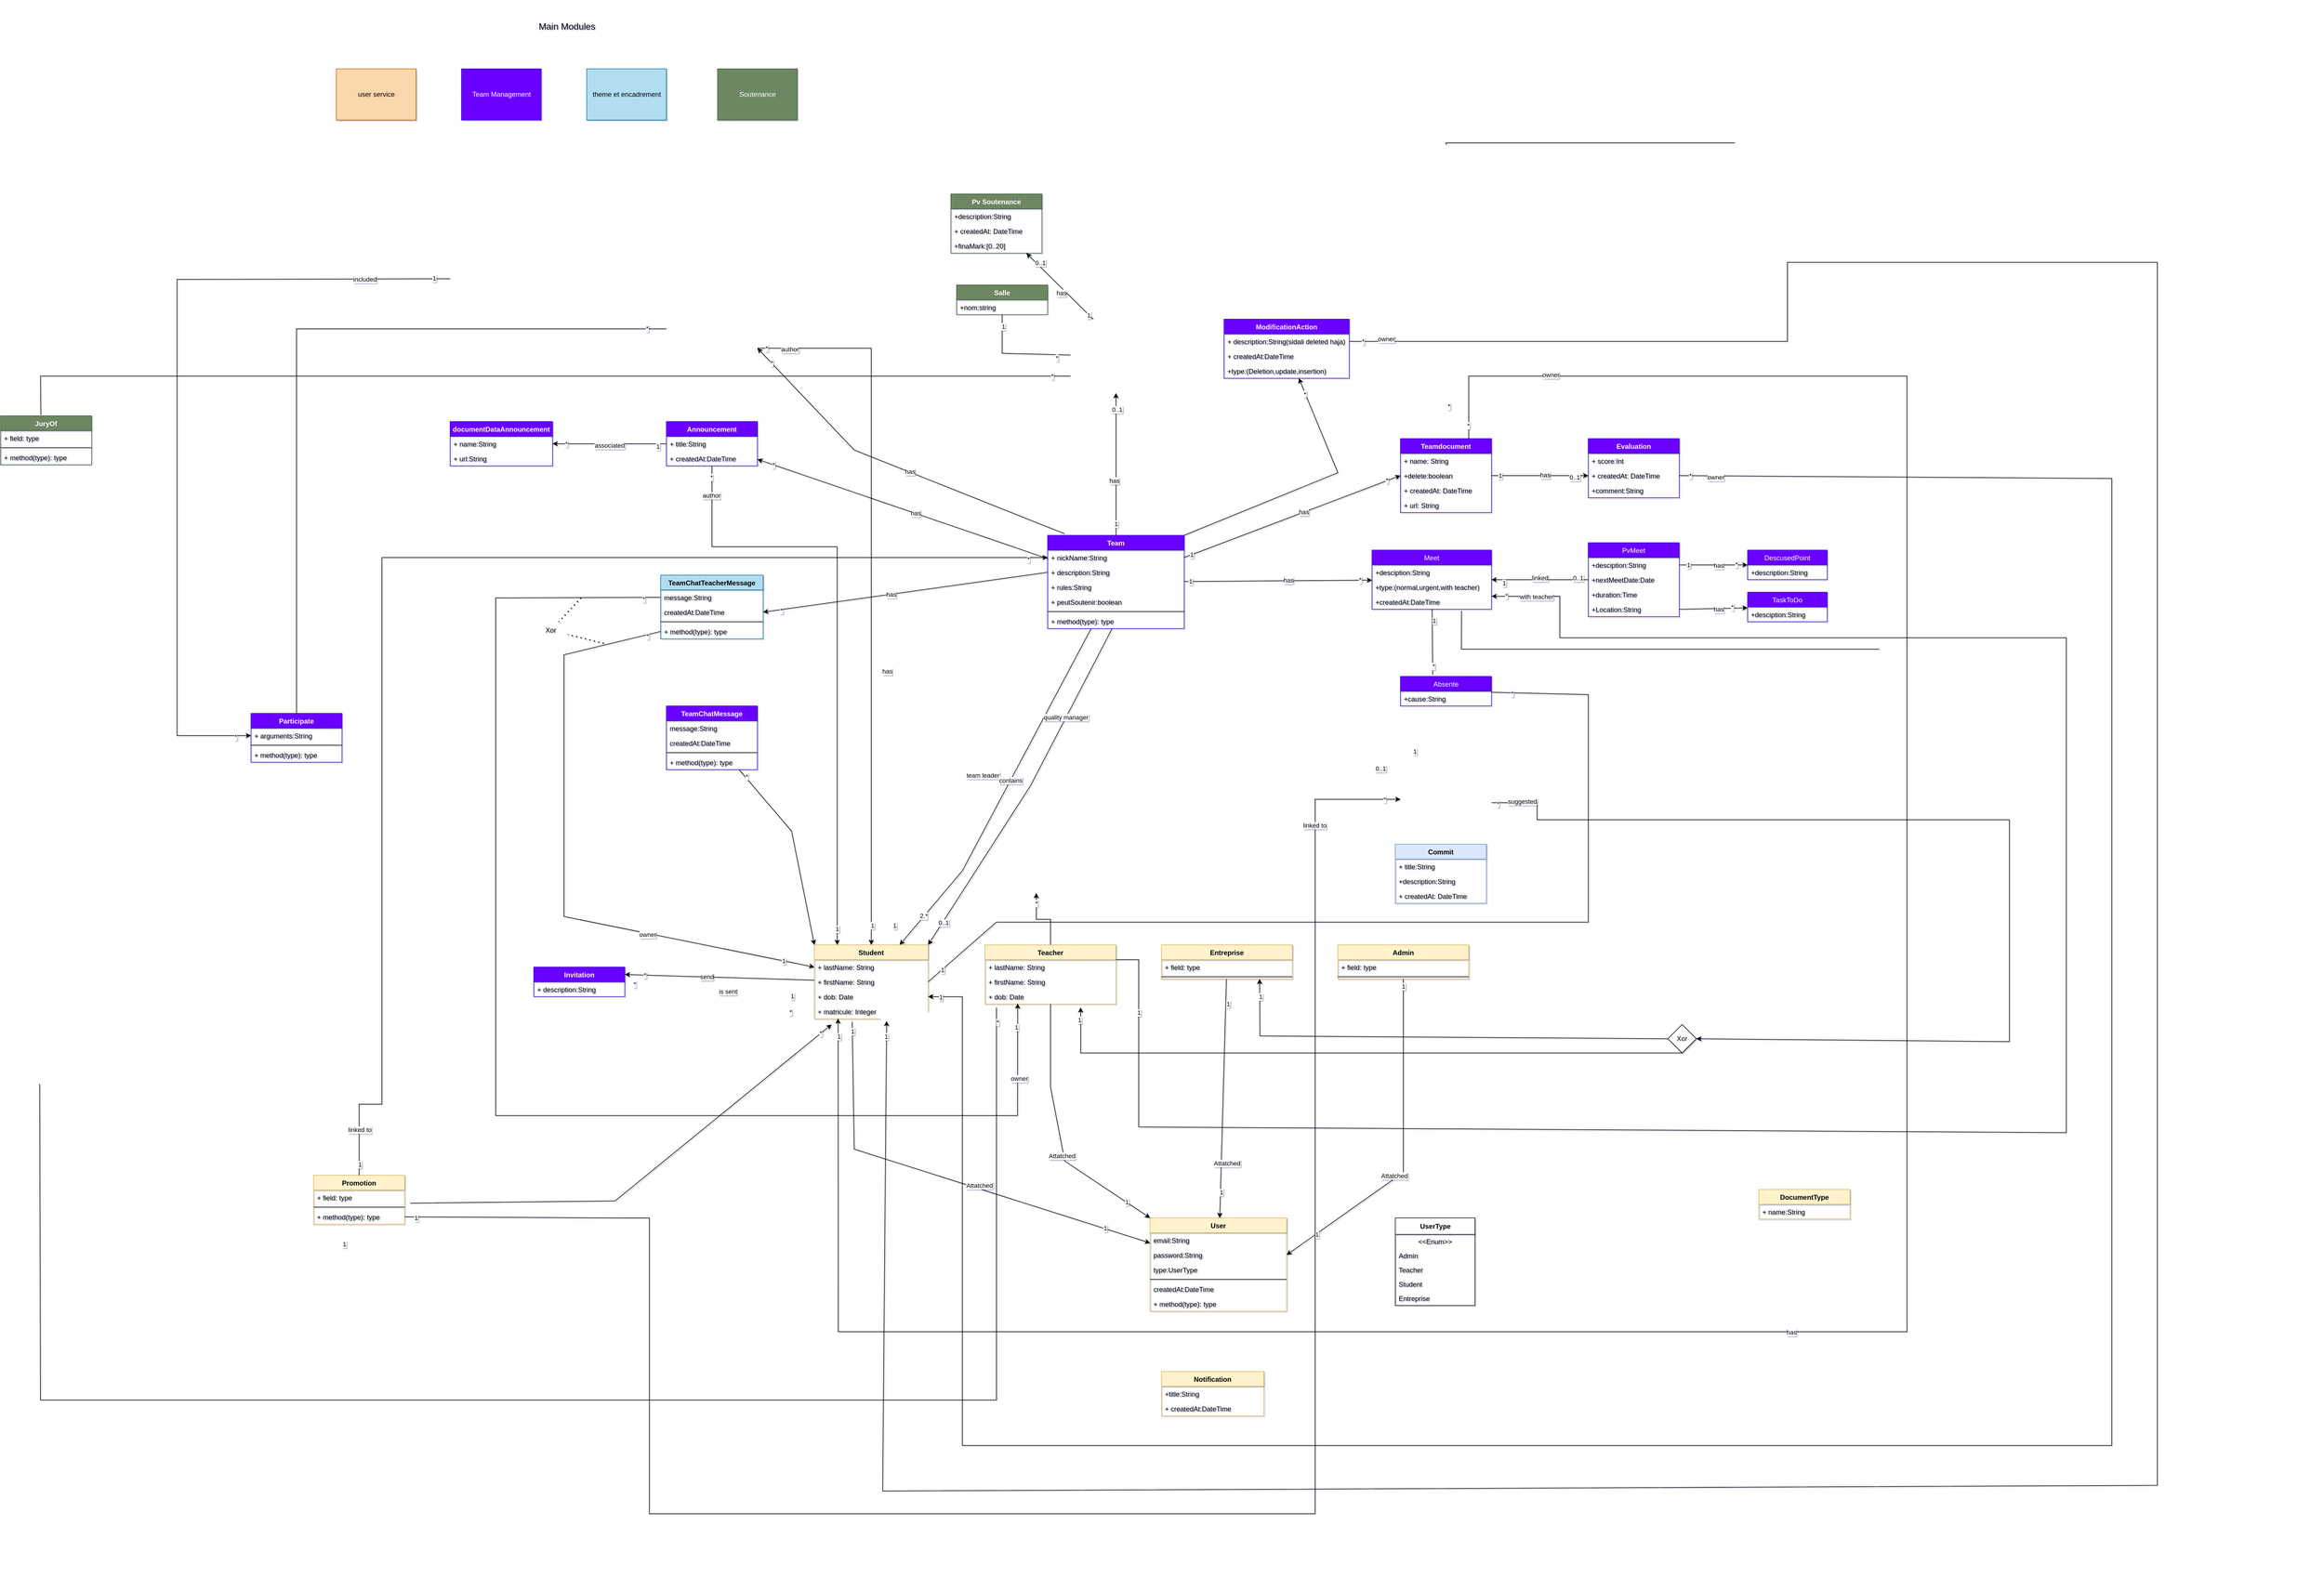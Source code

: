 <mxfile version="18.1.3" type="github">
  <diagram id="1LL830OUw4vS3259Q5VO" name="Page-1">
    <mxGraphModel dx="1329" dy="695" grid="1" gridSize="10" guides="1" tooltips="1" connect="1" arrows="1" fold="1" page="1" pageScale="1" pageWidth="827" pageHeight="1169" math="0" shadow="1">
      <root>
        <mxCell id="0" />
        <mxCell id="1" parent="0" />
        <mxCell id="d_GsOg3H-JMKMB9eKFxA-395" value="" style="html=1;" parent="1" vertex="1">
          <mxGeometry x="890" y="610" width="930" height="275" as="geometry" />
        </mxCell>
        <mxCell id="d_GsOg3H-JMKMB9eKFxA-1" value="Student" style="swimlane;fontStyle=1;align=center;verticalAlign=top;childLayout=stackLayout;horizontal=1;startSize=26;horizontalStack=0;resizeParent=1;resizeParentMax=0;resizeLast=0;collapsible=1;marginBottom=0;fillColor=#fff2cc;strokeColor=#d6b656;" parent="1" vertex="1">
          <mxGeometry x="1790" y="2270" width="200" height="130" as="geometry" />
        </mxCell>
        <mxCell id="d_GsOg3H-JMKMB9eKFxA-2" value="+ lastName: String" style="text;strokeColor=none;fillColor=none;align=left;verticalAlign=top;spacingLeft=4;spacingRight=4;overflow=hidden;rotatable=0;points=[[0,0.5],[1,0.5]];portConstraint=eastwest;" parent="d_GsOg3H-JMKMB9eKFxA-1" vertex="1">
          <mxGeometry y="26" width="200" height="26" as="geometry" />
        </mxCell>
        <mxCell id="d_GsOg3H-JMKMB9eKFxA-3" value="+ firstName: String" style="text;strokeColor=none;fillColor=none;align=left;verticalAlign=top;spacingLeft=4;spacingRight=4;overflow=hidden;rotatable=0;points=[[0,0.5],[1,0.5]];portConstraint=eastwest;" parent="d_GsOg3H-JMKMB9eKFxA-1" vertex="1">
          <mxGeometry y="52" width="200" height="26" as="geometry" />
        </mxCell>
        <mxCell id="d_GsOg3H-JMKMB9eKFxA-4" value="+ dob: Date" style="text;strokeColor=none;fillColor=none;align=left;verticalAlign=top;spacingLeft=4;spacingRight=4;overflow=hidden;rotatable=0;points=[[0,0.5],[1,0.5]];portConstraint=eastwest;" parent="d_GsOg3H-JMKMB9eKFxA-1" vertex="1">
          <mxGeometry y="78" width="200" height="26" as="geometry" />
        </mxCell>
        <mxCell id="d_GsOg3H-JMKMB9eKFxA-5" value="+ matricule: Integer" style="text;strokeColor=none;fillColor=none;align=left;verticalAlign=top;spacingLeft=4;spacingRight=4;overflow=hidden;rotatable=0;points=[[0,0.5],[1,0.5]];portConstraint=eastwest;" parent="d_GsOg3H-JMKMB9eKFxA-1" vertex="1">
          <mxGeometry y="104" width="200" height="26" as="geometry" />
        </mxCell>
        <mxCell id="d_GsOg3H-JMKMB9eKFxA-6" value="Team" style="swimlane;fontStyle=1;align=center;verticalAlign=top;childLayout=stackLayout;horizontal=1;startSize=26;horizontalStack=0;resizeParent=1;resizeParentMax=0;resizeLast=0;collapsible=1;marginBottom=0;fillColor=#6a00ff;fontColor=#ffffff;strokeColor=#3700CC;" parent="1" vertex="1">
          <mxGeometry x="2200" y="1550" width="240" height="164" as="geometry" />
        </mxCell>
        <mxCell id="d_GsOg3H-JMKMB9eKFxA-7" value="+ nickName:String" style="text;strokeColor=none;fillColor=none;align=left;verticalAlign=top;spacingLeft=4;spacingRight=4;overflow=hidden;rotatable=0;points=[[0,0.5],[1,0.5]];portConstraint=eastwest;" parent="d_GsOg3H-JMKMB9eKFxA-6" vertex="1">
          <mxGeometry y="26" width="240" height="26" as="geometry" />
        </mxCell>
        <mxCell id="d_GsOg3H-JMKMB9eKFxA-8" value="+ description:String" style="text;strokeColor=none;fillColor=none;align=left;verticalAlign=top;spacingLeft=4;spacingRight=4;overflow=hidden;rotatable=0;points=[[0,0.5],[1,0.5]];portConstraint=eastwest;" parent="d_GsOg3H-JMKMB9eKFxA-6" vertex="1">
          <mxGeometry y="52" width="240" height="26" as="geometry" />
        </mxCell>
        <mxCell id="d_GsOg3H-JMKMB9eKFxA-9" value="+ rules:String" style="text;strokeColor=none;fillColor=none;align=left;verticalAlign=top;spacingLeft=4;spacingRight=4;overflow=hidden;rotatable=0;points=[[0,0.5],[1,0.5]];portConstraint=eastwest;" parent="d_GsOg3H-JMKMB9eKFxA-6" vertex="1">
          <mxGeometry y="78" width="240" height="26" as="geometry" />
        </mxCell>
        <mxCell id="bbzZo3IecPUf4sJxj1Zn-16" value="+ peutSoutenir:boolean" style="text;strokeColor=none;fillColor=none;align=left;verticalAlign=top;spacingLeft=4;spacingRight=4;overflow=hidden;rotatable=0;points=[[0,0.5],[1,0.5]];portConstraint=eastwest;" parent="d_GsOg3H-JMKMB9eKFxA-6" vertex="1">
          <mxGeometry y="104" width="240" height="26" as="geometry" />
        </mxCell>
        <mxCell id="d_GsOg3H-JMKMB9eKFxA-10" value="" style="line;strokeWidth=1;fillColor=none;align=left;verticalAlign=middle;spacingTop=-1;spacingLeft=3;spacingRight=3;rotatable=0;labelPosition=right;points=[];portConstraint=eastwest;" parent="d_GsOg3H-JMKMB9eKFxA-6" vertex="1">
          <mxGeometry y="130" width="240" height="8" as="geometry" />
        </mxCell>
        <mxCell id="d_GsOg3H-JMKMB9eKFxA-11" value="+ method(type): type" style="text;strokeColor=none;fillColor=none;align=left;verticalAlign=top;spacingLeft=4;spacingRight=4;overflow=hidden;rotatable=0;points=[[0,0.5],[1,0.5]];portConstraint=eastwest;" parent="d_GsOg3H-JMKMB9eKFxA-6" vertex="1">
          <mxGeometry y="138" width="240" height="26" as="geometry" />
        </mxCell>
        <mxCell id="d_GsOg3H-JMKMB9eKFxA-386" value="" style="edgeStyle=orthogonalEdgeStyle;rounded=0;orthogonalLoop=1;jettySize=auto;html=1;" parent="1" source="d_GsOg3H-JMKMB9eKFxA-12" target="d_GsOg3H-JMKMB9eKFxA-385" edge="1">
          <mxGeometry relative="1" as="geometry">
            <Array as="points">
              <mxPoint x="2205" y="2225" />
              <mxPoint x="2180" y="2225" />
            </Array>
          </mxGeometry>
        </mxCell>
        <mxCell id="d_GsOg3H-JMKMB9eKFxA-389" value="*" style="edgeLabel;html=1;align=center;verticalAlign=middle;resizable=0;points=[];" parent="d_GsOg3H-JMKMB9eKFxA-386" vertex="1" connectable="0">
          <mxGeometry x="0.31" relative="1" as="geometry">
            <mxPoint y="-22" as="offset" />
          </mxGeometry>
        </mxCell>
        <mxCell id="d_GsOg3H-JMKMB9eKFxA-12" value="Teacher" style="swimlane;fontStyle=1;align=center;verticalAlign=top;childLayout=stackLayout;horizontal=1;startSize=26;horizontalStack=0;resizeParent=1;resizeParentMax=0;resizeLast=0;collapsible=1;marginBottom=0;fillColor=#fff2cc;strokeColor=#d6b656;" parent="1" vertex="1">
          <mxGeometry x="2090" y="2270" width="230" height="104" as="geometry" />
        </mxCell>
        <mxCell id="d_GsOg3H-JMKMB9eKFxA-13" value="+ lastName: String" style="text;strokeColor=none;fillColor=none;align=left;verticalAlign=top;spacingLeft=4;spacingRight=4;overflow=hidden;rotatable=0;points=[[0,0.5],[1,0.5]];portConstraint=eastwest;" parent="d_GsOg3H-JMKMB9eKFxA-12" vertex="1">
          <mxGeometry y="26" width="230" height="26" as="geometry" />
        </mxCell>
        <mxCell id="d_GsOg3H-JMKMB9eKFxA-14" value="+ firstName: String" style="text;strokeColor=none;fillColor=none;align=left;verticalAlign=top;spacingLeft=4;spacingRight=4;overflow=hidden;rotatable=0;points=[[0,0.5],[1,0.5]];portConstraint=eastwest;" parent="d_GsOg3H-JMKMB9eKFxA-12" vertex="1">
          <mxGeometry y="52" width="230" height="26" as="geometry" />
        </mxCell>
        <mxCell id="d_GsOg3H-JMKMB9eKFxA-15" value="+ dob: Date" style="text;strokeColor=none;fillColor=none;align=left;verticalAlign=top;spacingLeft=4;spacingRight=4;overflow=hidden;rotatable=0;points=[[0,0.5],[1,0.5]];portConstraint=eastwest;" parent="d_GsOg3H-JMKMB9eKFxA-12" vertex="1">
          <mxGeometry y="78" width="230" height="26" as="geometry" />
        </mxCell>
        <mxCell id="d_GsOg3H-JMKMB9eKFxA-16" value="Entreprise" style="swimlane;fontStyle=1;align=center;verticalAlign=top;childLayout=stackLayout;horizontal=1;startSize=26;horizontalStack=0;resizeParent=1;resizeParentMax=0;resizeLast=0;collapsible=1;marginBottom=0;fillColor=#fff2cc;strokeColor=#d6b656;" parent="1" vertex="1">
          <mxGeometry x="2400" y="2270" width="230" height="60" as="geometry" />
        </mxCell>
        <mxCell id="d_GsOg3H-JMKMB9eKFxA-17" value="+ field: type" style="text;strokeColor=none;fillColor=none;align=left;verticalAlign=top;spacingLeft=4;spacingRight=4;overflow=hidden;rotatable=0;points=[[0,0.5],[1,0.5]];portConstraint=eastwest;" parent="d_GsOg3H-JMKMB9eKFxA-16" vertex="1">
          <mxGeometry y="26" width="230" height="26" as="geometry" />
        </mxCell>
        <mxCell id="d_GsOg3H-JMKMB9eKFxA-18" value="" style="line;strokeWidth=1;fillColor=none;align=left;verticalAlign=middle;spacingTop=-1;spacingLeft=3;spacingRight=3;rotatable=0;labelPosition=right;points=[];portConstraint=eastwest;" parent="d_GsOg3H-JMKMB9eKFxA-16" vertex="1">
          <mxGeometry y="52" width="230" height="8" as="geometry" />
        </mxCell>
        <mxCell id="d_GsOg3H-JMKMB9eKFxA-19" value="Admin" style="swimlane;fontStyle=1;align=center;verticalAlign=top;childLayout=stackLayout;horizontal=1;startSize=26;horizontalStack=0;resizeParent=1;resizeParentMax=0;resizeLast=0;collapsible=1;marginBottom=0;fillColor=#fff2cc;strokeColor=#d6b656;" parent="1" vertex="1">
          <mxGeometry x="2710" y="2270" width="230" height="60" as="geometry" />
        </mxCell>
        <mxCell id="d_GsOg3H-JMKMB9eKFxA-20" value="+ field: type" style="text;strokeColor=none;fillColor=none;align=left;verticalAlign=top;spacingLeft=4;spacingRight=4;overflow=hidden;rotatable=0;points=[[0,0.5],[1,0.5]];portConstraint=eastwest;" parent="d_GsOg3H-JMKMB9eKFxA-19" vertex="1">
          <mxGeometry y="26" width="230" height="26" as="geometry" />
        </mxCell>
        <mxCell id="d_GsOg3H-JMKMB9eKFxA-21" value="" style="line;strokeWidth=1;fillColor=none;align=left;verticalAlign=middle;spacingTop=-1;spacingLeft=3;spacingRight=3;rotatable=0;labelPosition=right;points=[];portConstraint=eastwest;" parent="d_GsOg3H-JMKMB9eKFxA-19" vertex="1">
          <mxGeometry y="52" width="230" height="8" as="geometry" />
        </mxCell>
        <mxCell id="d_GsOg3H-JMKMB9eKFxA-22" value="User" style="swimlane;fontStyle=1;align=center;verticalAlign=top;childLayout=stackLayout;horizontal=1;startSize=26;horizontalStack=0;resizeParent=1;resizeParentMax=0;resizeLast=0;collapsible=1;marginBottom=0;strokeColor=#d6b656;fillColor=#fff2cc;" parent="1" vertex="1">
          <mxGeometry x="2380" y="2750" width="240" height="164" as="geometry" />
        </mxCell>
        <mxCell id="d_GsOg3H-JMKMB9eKFxA-23" value="email:String" style="text;strokeColor=none;fillColor=none;align=left;verticalAlign=top;spacingLeft=4;spacingRight=4;overflow=hidden;rotatable=0;points=[[0,0.5],[1,0.5]];portConstraint=eastwest;" parent="d_GsOg3H-JMKMB9eKFxA-22" vertex="1">
          <mxGeometry y="26" width="240" height="26" as="geometry" />
        </mxCell>
        <mxCell id="d_GsOg3H-JMKMB9eKFxA-24" value="password:String" style="text;strokeColor=none;fillColor=none;align=left;verticalAlign=top;spacingLeft=4;spacingRight=4;overflow=hidden;rotatable=0;points=[[0,0.5],[1,0.5]];portConstraint=eastwest;" parent="d_GsOg3H-JMKMB9eKFxA-22" vertex="1">
          <mxGeometry y="52" width="240" height="26" as="geometry" />
        </mxCell>
        <mxCell id="d_GsOg3H-JMKMB9eKFxA-25" value="type:UserType" style="text;strokeColor=none;fillColor=none;align=left;verticalAlign=top;spacingLeft=4;spacingRight=4;overflow=hidden;rotatable=0;points=[[0,0.5],[1,0.5]];portConstraint=eastwest;" parent="d_GsOg3H-JMKMB9eKFxA-22" vertex="1">
          <mxGeometry y="78" width="240" height="26" as="geometry" />
        </mxCell>
        <mxCell id="d_GsOg3H-JMKMB9eKFxA-26" value="" style="line;strokeWidth=1;fillColor=none;align=left;verticalAlign=middle;spacingTop=-1;spacingLeft=3;spacingRight=3;rotatable=0;labelPosition=right;points=[];portConstraint=eastwest;" parent="d_GsOg3H-JMKMB9eKFxA-22" vertex="1">
          <mxGeometry y="104" width="240" height="8" as="geometry" />
        </mxCell>
        <mxCell id="d_GsOg3H-JMKMB9eKFxA-27" value="createdAt:DateTime" style="text;strokeColor=none;fillColor=none;align=left;verticalAlign=top;spacingLeft=4;spacingRight=4;overflow=hidden;rotatable=0;points=[[0,0.5],[1,0.5]];portConstraint=eastwest;" parent="d_GsOg3H-JMKMB9eKFxA-22" vertex="1">
          <mxGeometry y="112" width="240" height="26" as="geometry" />
        </mxCell>
        <mxCell id="d_GsOg3H-JMKMB9eKFxA-28" value="+ method(type): type" style="text;strokeColor=none;fillColor=none;align=left;verticalAlign=top;spacingLeft=4;spacingRight=4;overflow=hidden;rotatable=0;points=[[0,0.5],[1,0.5]];portConstraint=eastwest;" parent="d_GsOg3H-JMKMB9eKFxA-22" vertex="1">
          <mxGeometry y="138" width="240" height="26" as="geometry" />
        </mxCell>
        <mxCell id="d_GsOg3H-JMKMB9eKFxA-29" value="" style="endArrow=classic;html=1;rounded=0;exitX=0.332;exitY=1.192;exitDx=0;exitDy=0;exitPerimeter=0;" parent="1" source="d_GsOg3H-JMKMB9eKFxA-5" target="d_GsOg3H-JMKMB9eKFxA-22" edge="1">
          <mxGeometry width="50" height="50" relative="1" as="geometry">
            <mxPoint x="2049" y="2460" as="sourcePoint" />
            <mxPoint x="2124" y="2773" as="targetPoint" />
            <Array as="points">
              <mxPoint x="1860" y="2629" />
            </Array>
          </mxGeometry>
        </mxCell>
        <mxCell id="d_GsOg3H-JMKMB9eKFxA-30" value="Attatched" style="edgeLabel;html=1;align=center;verticalAlign=middle;resizable=0;points=[];" parent="d_GsOg3H-JMKMB9eKFxA-29" vertex="1" connectable="0">
          <mxGeometry x="0.197" y="3" relative="1" as="geometry">
            <mxPoint x="-7" y="-5" as="offset" />
          </mxGeometry>
        </mxCell>
        <mxCell id="d_GsOg3H-JMKMB9eKFxA-31" value="1" style="edgeLabel;html=1;align=center;verticalAlign=middle;resizable=0;points=[];" parent="d_GsOg3H-JMKMB9eKFxA-29" vertex="1" connectable="0">
          <mxGeometry x="0.784" y="1" relative="1" as="geometry">
            <mxPoint as="offset" />
          </mxGeometry>
        </mxCell>
        <mxCell id="d_GsOg3H-JMKMB9eKFxA-32" value="1" style="edgeLabel;html=1;align=center;verticalAlign=middle;resizable=0;points=[];" parent="d_GsOg3H-JMKMB9eKFxA-29" vertex="1" connectable="0">
          <mxGeometry x="-0.953" relative="1" as="geometry">
            <mxPoint y="-1" as="offset" />
          </mxGeometry>
        </mxCell>
        <mxCell id="d_GsOg3H-JMKMB9eKFxA-33" value="" style="endArrow=classic;html=1;rounded=0;entryX=0;entryY=0;entryDx=0;entryDy=0;" parent="1" source="d_GsOg3H-JMKMB9eKFxA-12" target="d_GsOg3H-JMKMB9eKFxA-22" edge="1">
          <mxGeometry width="50" height="50" relative="1" as="geometry">
            <mxPoint x="2280" y="2310.002" as="sourcePoint" />
            <mxPoint x="2660" y="2548.002" as="targetPoint" />
            <Array as="points">
              <mxPoint x="2205" y="2520" />
              <mxPoint x="2230" y="2650" />
            </Array>
          </mxGeometry>
        </mxCell>
        <mxCell id="d_GsOg3H-JMKMB9eKFxA-34" value="Attatched" style="edgeLabel;html=1;align=center;verticalAlign=middle;resizable=0;points=[];" parent="d_GsOg3H-JMKMB9eKFxA-33" vertex="1" connectable="0">
          <mxGeometry x="0.197" y="3" relative="1" as="geometry">
            <mxPoint x="-7" y="-5" as="offset" />
          </mxGeometry>
        </mxCell>
        <mxCell id="d_GsOg3H-JMKMB9eKFxA-35" value="1" style="edgeLabel;html=1;align=center;verticalAlign=middle;resizable=0;points=[];" parent="d_GsOg3H-JMKMB9eKFxA-33" vertex="1" connectable="0">
          <mxGeometry x="0.784" y="1" relative="1" as="geometry">
            <mxPoint as="offset" />
          </mxGeometry>
        </mxCell>
        <mxCell id="d_GsOg3H-JMKMB9eKFxA-36" value="" style="endArrow=classic;html=1;rounded=0;entryX=1;entryY=0.5;entryDx=0;entryDy=0;" parent="1" source="d_GsOg3H-JMKMB9eKFxA-19" target="d_GsOg3H-JMKMB9eKFxA-24" edge="1">
          <mxGeometry width="50" height="50" relative="1" as="geometry">
            <mxPoint x="2590" y="2340" as="sourcePoint" />
            <mxPoint x="3070" y="2622.053" as="targetPoint" />
            <Array as="points">
              <mxPoint x="2825" y="2670" />
            </Array>
          </mxGeometry>
        </mxCell>
        <mxCell id="d_GsOg3H-JMKMB9eKFxA-37" value="Attatched" style="edgeLabel;html=1;align=center;verticalAlign=middle;resizable=0;points=[];" parent="d_GsOg3H-JMKMB9eKFxA-36" vertex="1" connectable="0">
          <mxGeometry x="0.197" y="3" relative="1" as="geometry">
            <mxPoint x="-7" y="-5" as="offset" />
          </mxGeometry>
        </mxCell>
        <mxCell id="d_GsOg3H-JMKMB9eKFxA-38" value="1" style="edgeLabel;html=1;align=center;verticalAlign=middle;resizable=0;points=[];" parent="d_GsOg3H-JMKMB9eKFxA-36" vertex="1" connectable="0">
          <mxGeometry x="0.784" y="1" relative="1" as="geometry">
            <mxPoint as="offset" />
          </mxGeometry>
        </mxCell>
        <mxCell id="d_GsOg3H-JMKMB9eKFxA-39" value="1" style="edgeLabel;html=1;align=center;verticalAlign=middle;resizable=0;points=[];" parent="d_GsOg3H-JMKMB9eKFxA-36" vertex="1" connectable="0">
          <mxGeometry x="-0.953" relative="1" as="geometry">
            <mxPoint y="-1" as="offset" />
          </mxGeometry>
        </mxCell>
        <mxCell id="d_GsOg3H-JMKMB9eKFxA-40" value="" style="endArrow=classic;html=1;rounded=0;" parent="1" source="d_GsOg3H-JMKMB9eKFxA-16" target="d_GsOg3H-JMKMB9eKFxA-22" edge="1">
          <mxGeometry width="50" height="50" relative="1" as="geometry">
            <mxPoint x="2389.998" y="2340" as="sourcePoint" />
            <mxPoint x="2549.79" y="2576" as="targetPoint" />
            <Array as="points" />
          </mxGeometry>
        </mxCell>
        <mxCell id="d_GsOg3H-JMKMB9eKFxA-41" value="Attatched" style="edgeLabel;html=1;align=center;verticalAlign=middle;resizable=0;points=[];" parent="d_GsOg3H-JMKMB9eKFxA-40" vertex="1" connectable="0">
          <mxGeometry x="0.197" y="3" relative="1" as="geometry">
            <mxPoint x="5" y="72" as="offset" />
          </mxGeometry>
        </mxCell>
        <mxCell id="d_GsOg3H-JMKMB9eKFxA-42" value="1" style="edgeLabel;html=1;align=center;verticalAlign=middle;resizable=0;points=[];" parent="d_GsOg3H-JMKMB9eKFxA-40" vertex="1" connectable="0">
          <mxGeometry x="0.784" y="1" relative="1" as="geometry">
            <mxPoint as="offset" />
          </mxGeometry>
        </mxCell>
        <mxCell id="d_GsOg3H-JMKMB9eKFxA-43" value="1" style="edgeLabel;html=1;align=center;verticalAlign=middle;resizable=0;points=[];" parent="d_GsOg3H-JMKMB9eKFxA-40" vertex="1" connectable="0">
          <mxGeometry x="-0.79" y="4" relative="1" as="geometry">
            <mxPoint as="offset" />
          </mxGeometry>
        </mxCell>
        <mxCell id="d_GsOg3H-JMKMB9eKFxA-44" value="Notification" style="swimlane;fontStyle=1;align=center;verticalAlign=top;childLayout=stackLayout;horizontal=1;startSize=26;horizontalStack=0;resizeParent=1;resizeParentMax=0;resizeLast=0;collapsible=1;marginBottom=0;fillColor=#fff2cc;strokeColor=#d6b656;" parent="1" vertex="1">
          <mxGeometry x="2400" y="3020" width="180" height="78" as="geometry" />
        </mxCell>
        <mxCell id="d_GsOg3H-JMKMB9eKFxA-45" value="+title:String" style="text;strokeColor=none;fillColor=none;align=left;verticalAlign=top;spacingLeft=4;spacingRight=4;overflow=hidden;rotatable=0;points=[[0,0.5],[1,0.5]];portConstraint=eastwest;" parent="d_GsOg3H-JMKMB9eKFxA-44" vertex="1">
          <mxGeometry y="26" width="180" height="26" as="geometry" />
        </mxCell>
        <mxCell id="d_GsOg3H-JMKMB9eKFxA-46" value="+ createdAt:DateTime" style="text;strokeColor=none;fillColor=none;align=left;verticalAlign=top;spacingLeft=4;spacingRight=4;overflow=hidden;rotatable=0;points=[[0,0.5],[1,0.5]];portConstraint=eastwest;" parent="d_GsOg3H-JMKMB9eKFxA-44" vertex="1">
          <mxGeometry y="52" width="180" height="26" as="geometry" />
        </mxCell>
        <mxCell id="d_GsOg3H-JMKMB9eKFxA-47" value="Invitation" style="swimlane;fontStyle=1;align=center;verticalAlign=top;childLayout=stackLayout;horizontal=1;startSize=26;horizontalStack=0;resizeParent=1;resizeParentMax=0;resizeLast=0;collapsible=1;marginBottom=0;fillColor=#6a00ff;fontColor=#ffffff;strokeColor=#3700CC;" parent="1" vertex="1">
          <mxGeometry x="1297" y="2309" width="160" height="52" as="geometry" />
        </mxCell>
        <mxCell id="d_GsOg3H-JMKMB9eKFxA-48" value="+ description:String" style="text;strokeColor=none;fillColor=none;align=left;verticalAlign=top;spacingLeft=4;spacingRight=4;overflow=hidden;rotatable=0;points=[[0,0.5],[1,0.5]];portConstraint=eastwest;" parent="d_GsOg3H-JMKMB9eKFxA-47" vertex="1">
          <mxGeometry y="26" width="160" height="26" as="geometry" />
        </mxCell>
        <mxCell id="d_GsOg3H-JMKMB9eKFxA-49" value="" style="endArrow=classic;html=1;rounded=0;entryX=1;entryY=0.25;entryDx=0;entryDy=0;" parent="1" source="d_GsOg3H-JMKMB9eKFxA-1" target="d_GsOg3H-JMKMB9eKFxA-47" edge="1">
          <mxGeometry width="50" height="50" relative="1" as="geometry">
            <mxPoint x="1710" y="2482.111" as="sourcePoint" />
            <mxPoint x="1530" y="2400" as="targetPoint" />
            <Array as="points" />
          </mxGeometry>
        </mxCell>
        <mxCell id="d_GsOg3H-JMKMB9eKFxA-50" value="send" style="edgeLabel;html=1;align=center;verticalAlign=middle;resizable=0;points=[];" parent="d_GsOg3H-JMKMB9eKFxA-49" vertex="1" connectable="0">
          <mxGeometry x="0.138" y="-1" relative="1" as="geometry">
            <mxPoint as="offset" />
          </mxGeometry>
        </mxCell>
        <mxCell id="d_GsOg3H-JMKMB9eKFxA-51" value="*" style="edgeLabel;html=1;align=center;verticalAlign=middle;resizable=0;points=[];" parent="d_GsOg3H-JMKMB9eKFxA-49" vertex="1" connectable="0">
          <mxGeometry x="0.792" relative="1" as="geometry">
            <mxPoint as="offset" />
          </mxGeometry>
        </mxCell>
        <mxCell id="d_GsOg3H-JMKMB9eKFxA-52" value="1" style="edgeLabel;html=1;align=center;verticalAlign=middle;resizable=0;points=[];" parent="d_GsOg3H-JMKMB9eKFxA-49" vertex="1" connectable="0">
          <mxGeometry x="-0.862" y="1" relative="1" as="geometry">
            <mxPoint as="offset" />
          </mxGeometry>
        </mxCell>
        <mxCell id="d_GsOg3H-JMKMB9eKFxA-53" value="" style="endArrow=classic;html=1;rounded=0;entryX=0;entryY=0.5;entryDx=0;entryDy=0;" parent="1" source="d_GsOg3H-JMKMB9eKFxA-47" target="d_GsOg3H-JMKMB9eKFxA-4" edge="1">
          <mxGeometry width="50" height="50" relative="1" as="geometry">
            <mxPoint x="1770" y="2410" as="sourcePoint" />
            <mxPoint x="1510" y="2410" as="targetPoint" />
            <Array as="points" />
          </mxGeometry>
        </mxCell>
        <mxCell id="d_GsOg3H-JMKMB9eKFxA-54" value="*" style="edgeLabel;html=1;align=center;verticalAlign=middle;resizable=0;points=[];" parent="d_GsOg3H-JMKMB9eKFxA-53" vertex="1" connectable="0">
          <mxGeometry x="-0.901" y="2" relative="1" as="geometry">
            <mxPoint as="offset" />
          </mxGeometry>
        </mxCell>
        <mxCell id="d_GsOg3H-JMKMB9eKFxA-55" value="is sent" style="edgeLabel;html=1;align=center;verticalAlign=middle;resizable=0;points=[];" parent="d_GsOg3H-JMKMB9eKFxA-53" vertex="1" connectable="0">
          <mxGeometry x="0.085" relative="1" as="geometry">
            <mxPoint as="offset" />
          </mxGeometry>
        </mxCell>
        <mxCell id="d_GsOg3H-JMKMB9eKFxA-56" value="1" style="edgeLabel;html=1;align=center;verticalAlign=middle;resizable=0;points=[];" parent="d_GsOg3H-JMKMB9eKFxA-53" vertex="1" connectable="0">
          <mxGeometry x="0.762" y="-1" relative="1" as="geometry">
            <mxPoint as="offset" />
          </mxGeometry>
        </mxCell>
        <mxCell id="d_GsOg3H-JMKMB9eKFxA-57" value="" style="endArrow=classic;html=1;rounded=0;entryX=0.75;entryY=0;entryDx=0;entryDy=0;" parent="1" source="d_GsOg3H-JMKMB9eKFxA-6" target="d_GsOg3H-JMKMB9eKFxA-1" edge="1">
          <mxGeometry width="50" height="50" relative="1" as="geometry">
            <mxPoint x="1893" y="1834" as="sourcePoint" />
            <mxPoint x="2005" y="2170" as="targetPoint" />
            <Array as="points">
              <mxPoint x="2050" y="2140" />
            </Array>
          </mxGeometry>
        </mxCell>
        <mxCell id="d_GsOg3H-JMKMB9eKFxA-58" value="contains" style="edgeLabel;html=1;align=center;verticalAlign=middle;resizable=0;points=[];" parent="d_GsOg3H-JMKMB9eKFxA-57" vertex="1" connectable="0">
          <mxGeometry x="-0.077" y="1" relative="1" as="geometry">
            <mxPoint x="-1" as="offset" />
          </mxGeometry>
        </mxCell>
        <mxCell id="d_GsOg3H-JMKMB9eKFxA-59" value="2.*" style="edgeLabel;html=1;align=center;verticalAlign=middle;resizable=0;points=[];" parent="d_GsOg3H-JMKMB9eKFxA-57" vertex="1" connectable="0">
          <mxGeometry x="0.798" y="-1" relative="1" as="geometry">
            <mxPoint as="offset" />
          </mxGeometry>
        </mxCell>
        <mxCell id="d_GsOg3H-JMKMB9eKFxA-60" value="0..1" style="edgeLabel;html=1;align=center;verticalAlign=middle;resizable=0;points=[];" parent="d_GsOg3H-JMKMB9eKFxA-57" vertex="1" connectable="0">
          <mxGeometry x="-0.891" y="1" relative="1" as="geometry">
            <mxPoint as="offset" />
          </mxGeometry>
        </mxCell>
        <mxCell id="d_GsOg3H-JMKMB9eKFxA-61" value="" style="endArrow=classic;html=1;rounded=0;entryX=0.618;entryY=-0.023;entryDx=0;entryDy=0;exitX=0;exitY=0.5;exitDx=0;exitDy=0;entryPerimeter=0;" parent="1" source="d_GsOg3H-JMKMB9eKFxA-11" target="d_GsOg3H-JMKMB9eKFxA-1" edge="1">
          <mxGeometry width="50" height="50" relative="1" as="geometry">
            <mxPoint x="2123.514" y="1620" as="sourcePoint" />
            <mxPoint x="1776" y="2202" as="targetPoint" />
            <Array as="points">
              <mxPoint x="2040" y="2090" />
            </Array>
          </mxGeometry>
        </mxCell>
        <mxCell id="d_GsOg3H-JMKMB9eKFxA-62" value="0..1" style="edgeLabel;html=1;align=center;verticalAlign=middle;resizable=0;points=[];" parent="d_GsOg3H-JMKMB9eKFxA-61" vertex="1" connectable="0">
          <mxGeometry x="-0.891" y="1" relative="1" as="geometry">
            <mxPoint as="offset" />
          </mxGeometry>
        </mxCell>
        <mxCell id="d_GsOg3H-JMKMB9eKFxA-63" value="team leader" style="edgeLabel;html=1;align=center;verticalAlign=middle;resizable=0;points=[];" parent="d_GsOg3H-JMKMB9eKFxA-61" vertex="1" connectable="0">
          <mxGeometry x="-0.078" y="-3" relative="1" as="geometry">
            <mxPoint as="offset" />
          </mxGeometry>
        </mxCell>
        <mxCell id="d_GsOg3H-JMKMB9eKFxA-64" value="1" style="edgeLabel;html=1;align=center;verticalAlign=middle;resizable=0;points=[];" parent="d_GsOg3H-JMKMB9eKFxA-61" vertex="1" connectable="0">
          <mxGeometry x="0.889" y="-4" relative="1" as="geometry">
            <mxPoint as="offset" />
          </mxGeometry>
        </mxCell>
        <mxCell id="d_GsOg3H-JMKMB9eKFxA-65" value="" style="endArrow=classic;html=1;rounded=0;entryX=1;entryY=0;entryDx=0;entryDy=0;" parent="1" source="d_GsOg3H-JMKMB9eKFxA-11" target="d_GsOg3H-JMKMB9eKFxA-1" edge="1">
          <mxGeometry width="50" height="50" relative="1" as="geometry">
            <mxPoint x="1921.111" y="1834" as="sourcePoint" />
            <mxPoint x="2170" y="2200" as="targetPoint" />
            <Array as="points">
              <mxPoint x="2170" y="1990" />
            </Array>
          </mxGeometry>
        </mxCell>
        <mxCell id="d_GsOg3H-JMKMB9eKFxA-66" value="0..1" style="edgeLabel;html=1;align=center;verticalAlign=middle;resizable=0;points=[];" parent="d_GsOg3H-JMKMB9eKFxA-65" vertex="1" connectable="0">
          <mxGeometry x="0.849" y="2" relative="1" as="geometry">
            <mxPoint x="-1" y="1" as="offset" />
          </mxGeometry>
        </mxCell>
        <mxCell id="d_GsOg3H-JMKMB9eKFxA-67" value="quality manager" style="edgeLabel;html=1;align=center;verticalAlign=middle;resizable=0;points=[];" parent="d_GsOg3H-JMKMB9eKFxA-65" vertex="1" connectable="0">
          <mxGeometry x="-0.454" relative="1" as="geometry">
            <mxPoint as="offset" />
          </mxGeometry>
        </mxCell>
        <mxCell id="d_GsOg3H-JMKMB9eKFxA-68" value="TeamChatMessage" style="swimlane;fontStyle=1;align=center;verticalAlign=top;childLayout=stackLayout;horizontal=1;startSize=26;horizontalStack=0;resizeParent=1;resizeParentMax=0;resizeLast=0;collapsible=1;marginBottom=0;fillColor=#6a00ff;fontColor=#ffffff;strokeColor=#3700CC;" parent="1" vertex="1">
          <mxGeometry x="1530" y="1850" width="160" height="112" as="geometry" />
        </mxCell>
        <mxCell id="d_GsOg3H-JMKMB9eKFxA-69" value="message:String" style="text;strokeColor=none;fillColor=none;align=left;verticalAlign=top;spacingLeft=4;spacingRight=4;overflow=hidden;rotatable=0;points=[[0,0.5],[1,0.5]];portConstraint=eastwest;" parent="d_GsOg3H-JMKMB9eKFxA-68" vertex="1">
          <mxGeometry y="26" width="160" height="26" as="geometry" />
        </mxCell>
        <mxCell id="d_GsOg3H-JMKMB9eKFxA-70" value="createdAt:DateTime" style="text;strokeColor=none;fillColor=none;align=left;verticalAlign=top;spacingLeft=4;spacingRight=4;overflow=hidden;rotatable=0;points=[[0,0.5],[1,0.5]];portConstraint=eastwest;" parent="d_GsOg3H-JMKMB9eKFxA-68" vertex="1">
          <mxGeometry y="52" width="160" height="26" as="geometry" />
        </mxCell>
        <mxCell id="d_GsOg3H-JMKMB9eKFxA-71" value="" style="line;strokeWidth=1;fillColor=none;align=left;verticalAlign=middle;spacingTop=-1;spacingLeft=3;spacingRight=3;rotatable=0;labelPosition=right;points=[];portConstraint=eastwest;" parent="d_GsOg3H-JMKMB9eKFxA-68" vertex="1">
          <mxGeometry y="78" width="160" height="8" as="geometry" />
        </mxCell>
        <mxCell id="d_GsOg3H-JMKMB9eKFxA-72" value="+ method(type): type" style="text;strokeColor=none;fillColor=none;align=left;verticalAlign=top;spacingLeft=4;spacingRight=4;overflow=hidden;rotatable=0;points=[[0,0.5],[1,0.5]];portConstraint=eastwest;" parent="d_GsOg3H-JMKMB9eKFxA-68" vertex="1">
          <mxGeometry y="86" width="160" height="26" as="geometry" />
        </mxCell>
        <mxCell id="d_GsOg3H-JMKMB9eKFxA-73" value="" style="endArrow=classic;html=1;rounded=0;entryX=0;entryY=0;entryDx=0;entryDy=0;" parent="1" source="d_GsOg3H-JMKMB9eKFxA-68" target="d_GsOg3H-JMKMB9eKFxA-1" edge="1">
          <mxGeometry width="50" height="50" relative="1" as="geometry">
            <mxPoint x="1720" y="1979.998" as="sourcePoint" />
            <mxPoint x="1980" y="1999.88" as="targetPoint" />
            <Array as="points">
              <mxPoint x="1750" y="2070" />
            </Array>
          </mxGeometry>
        </mxCell>
        <mxCell id="d_GsOg3H-JMKMB9eKFxA-74" value="*" style="edgeLabel;html=1;align=center;verticalAlign=middle;resizable=0;points=[];" parent="d_GsOg3H-JMKMB9eKFxA-73" vertex="1" connectable="0">
          <mxGeometry x="-0.901" y="2" relative="1" as="geometry">
            <mxPoint as="offset" />
          </mxGeometry>
        </mxCell>
        <mxCell id="d_GsOg3H-JMKMB9eKFxA-75" value="1" style="edgeLabel;html=1;align=center;verticalAlign=middle;resizable=0;points=[];" parent="d_GsOg3H-JMKMB9eKFxA-73" vertex="1" connectable="0">
          <mxGeometry x="0.762" y="-1" relative="1" as="geometry">
            <mxPoint as="offset" />
          </mxGeometry>
        </mxCell>
        <mxCell id="d_GsOg3H-JMKMB9eKFxA-76" value="owner" style="edgeLabel;html=1;align=center;verticalAlign=middle;resizable=0;points=[];" parent="d_GsOg3H-JMKMB9eKFxA-73" vertex="1" connectable="0">
          <mxGeometry x="0.059" y="3" relative="1" as="geometry">
            <mxPoint as="offset" />
          </mxGeometry>
        </mxCell>
        <mxCell id="d_GsOg3H-JMKMB9eKFxA-77" value="" style="endArrow=classic;html=1;rounded=0;" parent="1" source="d_GsOg3H-JMKMB9eKFxA-6" target="d_GsOg3H-JMKMB9eKFxA-68" edge="1">
          <mxGeometry width="50" height="50" relative="1" as="geometry">
            <mxPoint x="1620" y="1600" as="sourcePoint" />
            <mxPoint x="1990" y="1620" as="targetPoint" />
            <Array as="points" />
          </mxGeometry>
        </mxCell>
        <mxCell id="d_GsOg3H-JMKMB9eKFxA-78" value="*" style="edgeLabel;html=1;align=center;verticalAlign=middle;resizable=0;points=[];" parent="d_GsOg3H-JMKMB9eKFxA-77" vertex="1" connectable="0">
          <mxGeometry x="0.874" y="1" relative="1" as="geometry">
            <mxPoint as="offset" />
          </mxGeometry>
        </mxCell>
        <mxCell id="d_GsOg3H-JMKMB9eKFxA-79" value="1" style="edgeLabel;html=1;align=center;verticalAlign=middle;resizable=0;points=[];" parent="d_GsOg3H-JMKMB9eKFxA-77" vertex="1" connectable="0">
          <mxGeometry x="-0.826" y="-1" relative="1" as="geometry">
            <mxPoint x="1" as="offset" />
          </mxGeometry>
        </mxCell>
        <mxCell id="d_GsOg3H-JMKMB9eKFxA-80" value="has" style="edgeLabel;html=1;align=center;verticalAlign=middle;resizable=0;points=[];" parent="d_GsOg3H-JMKMB9eKFxA-77" vertex="1" connectable="0">
          <mxGeometry x="0.108" y="1" relative="1" as="geometry">
            <mxPoint as="offset" />
          </mxGeometry>
        </mxCell>
        <mxCell id="d_GsOg3H-JMKMB9eKFxA-81" value="TeamChatTeacherMessage" style="swimlane;fontStyle=1;align=center;verticalAlign=top;childLayout=stackLayout;horizontal=1;startSize=26;horizontalStack=0;resizeParent=1;resizeParentMax=0;resizeLast=0;collapsible=1;marginBottom=0;fillColor=#b1ddf0;strokeColor=#10739e;" parent="1" vertex="1">
          <mxGeometry x="1520" y="1620" width="180" height="112" as="geometry" />
        </mxCell>
        <mxCell id="d_GsOg3H-JMKMB9eKFxA-82" value="message:String" style="text;strokeColor=none;fillColor=none;align=left;verticalAlign=top;spacingLeft=4;spacingRight=4;overflow=hidden;rotatable=0;points=[[0,0.5],[1,0.5]];portConstraint=eastwest;" parent="d_GsOg3H-JMKMB9eKFxA-81" vertex="1">
          <mxGeometry y="26" width="180" height="26" as="geometry" />
        </mxCell>
        <mxCell id="d_GsOg3H-JMKMB9eKFxA-83" value="createdAt:DateTime" style="text;strokeColor=none;fillColor=none;align=left;verticalAlign=top;spacingLeft=4;spacingRight=4;overflow=hidden;rotatable=0;points=[[0,0.5],[1,0.5]];portConstraint=eastwest;" parent="d_GsOg3H-JMKMB9eKFxA-81" vertex="1">
          <mxGeometry y="52" width="180" height="26" as="geometry" />
        </mxCell>
        <mxCell id="d_GsOg3H-JMKMB9eKFxA-84" value="" style="line;strokeWidth=1;fillColor=none;align=left;verticalAlign=middle;spacingTop=-1;spacingLeft=3;spacingRight=3;rotatable=0;labelPosition=right;points=[];portConstraint=eastwest;" parent="d_GsOg3H-JMKMB9eKFxA-81" vertex="1">
          <mxGeometry y="78" width="180" height="8" as="geometry" />
        </mxCell>
        <mxCell id="d_GsOg3H-JMKMB9eKFxA-85" value="+ method(type): type" style="text;strokeColor=none;fillColor=none;align=left;verticalAlign=top;spacingLeft=4;spacingRight=4;overflow=hidden;rotatable=0;points=[[0,0.5],[1,0.5]];portConstraint=eastwest;" parent="d_GsOg3H-JMKMB9eKFxA-81" vertex="1">
          <mxGeometry y="86" width="180" height="26" as="geometry" />
        </mxCell>
        <mxCell id="d_GsOg3H-JMKMB9eKFxA-86" value="" style="endArrow=classic;html=1;rounded=0;exitX=0;exitY=0.5;exitDx=0;exitDy=0;entryX=1;entryY=0.5;entryDx=0;entryDy=0;" parent="1" source="d_GsOg3H-JMKMB9eKFxA-8" target="d_GsOg3H-JMKMB9eKFxA-83" edge="1">
          <mxGeometry width="50" height="50" relative="1" as="geometry">
            <mxPoint x="2170" y="1579.997" as="sourcePoint" />
            <mxPoint x="1660" y="1786.152" as="targetPoint" />
            <Array as="points" />
          </mxGeometry>
        </mxCell>
        <mxCell id="d_GsOg3H-JMKMB9eKFxA-87" value="*" style="edgeLabel;html=1;align=center;verticalAlign=middle;resizable=0;points=[];" parent="d_GsOg3H-JMKMB9eKFxA-86" vertex="1" connectable="0">
          <mxGeometry x="0.874" y="1" relative="1" as="geometry">
            <mxPoint as="offset" />
          </mxGeometry>
        </mxCell>
        <mxCell id="d_GsOg3H-JMKMB9eKFxA-88" value="1" style="edgeLabel;html=1;align=center;verticalAlign=middle;resizable=0;points=[];" parent="d_GsOg3H-JMKMB9eKFxA-86" vertex="1" connectable="0">
          <mxGeometry x="-0.826" y="-1" relative="1" as="geometry">
            <mxPoint x="1" as="offset" />
          </mxGeometry>
        </mxCell>
        <mxCell id="d_GsOg3H-JMKMB9eKFxA-89" value="has" style="edgeLabel;html=1;align=center;verticalAlign=middle;resizable=0;points=[];" parent="d_GsOg3H-JMKMB9eKFxA-86" vertex="1" connectable="0">
          <mxGeometry x="0.1" relative="1" as="geometry">
            <mxPoint as="offset" />
          </mxGeometry>
        </mxCell>
        <mxCell id="d_GsOg3H-JMKMB9eKFxA-90" value="" style="endArrow=classic;html=1;rounded=0;exitX=0;exitY=0.5;exitDx=0;exitDy=0;entryX=0;entryY=0.5;entryDx=0;entryDy=0;" parent="1" source="d_GsOg3H-JMKMB9eKFxA-85" target="d_GsOg3H-JMKMB9eKFxA-2" edge="1">
          <mxGeometry width="50" height="50" relative="1" as="geometry">
            <mxPoint x="1470" y="1660" as="sourcePoint" />
            <mxPoint x="1360" y="2204.286" as="targetPoint" />
            <Array as="points">
              <mxPoint x="1350" y="1760" />
              <mxPoint x="1350" y="2220" />
            </Array>
          </mxGeometry>
        </mxCell>
        <mxCell id="d_GsOg3H-JMKMB9eKFxA-91" value="1" style="edgeLabel;html=1;align=center;verticalAlign=middle;resizable=0;points=[];" parent="d_GsOg3H-JMKMB9eKFxA-90" vertex="1" connectable="0">
          <mxGeometry x="0.899" relative="1" as="geometry">
            <mxPoint x="-1" as="offset" />
          </mxGeometry>
        </mxCell>
        <mxCell id="d_GsOg3H-JMKMB9eKFxA-92" value="*" style="edgeLabel;html=1;align=center;verticalAlign=middle;resizable=0;points=[];" parent="d_GsOg3H-JMKMB9eKFxA-90" vertex="1" connectable="0">
          <mxGeometry x="-0.955" y="2" relative="1" as="geometry">
            <mxPoint as="offset" />
          </mxGeometry>
        </mxCell>
        <mxCell id="d_GsOg3H-JMKMB9eKFxA-93" value="owner" style="edgeLabel;html=1;align=center;verticalAlign=middle;resizable=0;points=[];" parent="d_GsOg3H-JMKMB9eKFxA-90" vertex="1" connectable="0">
          <mxGeometry x="0.446" y="-2" relative="1" as="geometry">
            <mxPoint x="1" as="offset" />
          </mxGeometry>
        </mxCell>
        <mxCell id="d_GsOg3H-JMKMB9eKFxA-94" value="" style="endArrow=classic;html=1;rounded=0;exitX=0;exitY=0.5;exitDx=0;exitDy=0;entryX=0.249;entryY=0.968;entryDx=0;entryDy=0;entryPerimeter=0;" parent="1" source="d_GsOg3H-JMKMB9eKFxA-82" target="d_GsOg3H-JMKMB9eKFxA-15" edge="1">
          <mxGeometry width="50" height="50" relative="1" as="geometry">
            <mxPoint x="1600" y="1530" as="sourcePoint" />
            <mxPoint x="2150" y="2390" as="targetPoint" />
            <Array as="points">
              <mxPoint x="1230" y="1660" />
              <mxPoint x="1230" y="2570" />
              <mxPoint x="2147" y="2570" />
            </Array>
          </mxGeometry>
        </mxCell>
        <mxCell id="d_GsOg3H-JMKMB9eKFxA-95" value="1" style="edgeLabel;html=1;align=center;verticalAlign=middle;resizable=0;points=[];" parent="d_GsOg3H-JMKMB9eKFxA-94" vertex="1" connectable="0">
          <mxGeometry x="0.964" y="2" relative="1" as="geometry">
            <mxPoint as="offset" />
          </mxGeometry>
        </mxCell>
        <mxCell id="d_GsOg3H-JMKMB9eKFxA-96" value="*" style="edgeLabel;html=1;align=center;verticalAlign=middle;resizable=0;points=[];" parent="d_GsOg3H-JMKMB9eKFxA-94" vertex="1" connectable="0">
          <mxGeometry x="-0.954" y="3" relative="1" as="geometry">
            <mxPoint x="23" as="offset" />
          </mxGeometry>
        </mxCell>
        <mxCell id="d_GsOg3H-JMKMB9eKFxA-97" value="owner" style="edgeLabel;html=1;align=center;verticalAlign=middle;resizable=0;points=[];" parent="d_GsOg3H-JMKMB9eKFxA-94" vertex="1" connectable="0">
          <mxGeometry x="0.886" y="-3" relative="1" as="geometry">
            <mxPoint as="offset" />
          </mxGeometry>
        </mxCell>
        <mxCell id="d_GsOg3H-JMKMB9eKFxA-98" value="" style="endArrow=none;dashed=1;html=1;dashPattern=1 3;strokeWidth=2;rounded=0;" parent="1" target="d_GsOg3H-JMKMB9eKFxA-100" edge="1">
          <mxGeometry width="50" height="50" relative="1" as="geometry">
            <mxPoint x="1420" y="1740" as="sourcePoint" />
            <mxPoint x="1460" y="1550" as="targetPoint" />
          </mxGeometry>
        </mxCell>
        <mxCell id="d_GsOg3H-JMKMB9eKFxA-99" value="" style="endArrow=none;dashed=1;html=1;dashPattern=1 3;strokeWidth=2;rounded=0;" parent="1" target="d_GsOg3H-JMKMB9eKFxA-100" edge="1">
          <mxGeometry width="50" height="50" relative="1" as="geometry">
            <mxPoint x="1380" y="1660" as="sourcePoint" />
            <mxPoint x="1540" y="1540" as="targetPoint" />
          </mxGeometry>
        </mxCell>
        <mxCell id="d_GsOg3H-JMKMB9eKFxA-100" value="Xor" style="text;html=1;strokeColor=none;fillColor=none;align=center;verticalAlign=middle;whiteSpace=wrap;rounded=0;" parent="1" vertex="1">
          <mxGeometry x="1297" y="1702" width="60" height="30" as="geometry" />
        </mxCell>
        <mxCell id="d_GsOg3H-JMKMB9eKFxA-101" value="Announcement" style="swimlane;fontStyle=1;align=center;verticalAlign=top;childLayout=stackLayout;horizontal=1;startSize=26;horizontalStack=0;resizeParent=1;resizeParentMax=0;resizeLast=0;collapsible=1;marginBottom=0;fillColor=#6a00ff;fontColor=#ffffff;strokeColor=#3700CC;" parent="1" vertex="1">
          <mxGeometry x="1530" y="1350" width="160" height="78" as="geometry" />
        </mxCell>
        <mxCell id="d_GsOg3H-JMKMB9eKFxA-102" value="+ title:String" style="text;strokeColor=none;fillColor=none;align=left;verticalAlign=top;spacingLeft=4;spacingRight=4;overflow=hidden;rotatable=0;points=[[0,0.5],[1,0.5]];portConstraint=eastwest;" parent="d_GsOg3H-JMKMB9eKFxA-101" vertex="1">
          <mxGeometry y="26" width="160" height="26" as="geometry" />
        </mxCell>
        <mxCell id="d_GsOg3H-JMKMB9eKFxA-103" value="+ createdAt:DateTime" style="text;strokeColor=none;fillColor=none;align=left;verticalAlign=top;spacingLeft=4;spacingRight=4;overflow=hidden;rotatable=0;points=[[0,0.5],[1,0.5]];portConstraint=eastwest;" parent="d_GsOg3H-JMKMB9eKFxA-101" vertex="1">
          <mxGeometry y="52" width="160" height="26" as="geometry" />
        </mxCell>
        <mxCell id="d_GsOg3H-JMKMB9eKFxA-104" value="" style="endArrow=classic;html=1;rounded=0;" parent="1" source="d_GsOg3H-JMKMB9eKFxA-101" target="d_GsOg3H-JMKMB9eKFxA-108" edge="1">
          <mxGeometry width="50" height="50" relative="1" as="geometry">
            <mxPoint x="1400" y="1400.0" as="sourcePoint" />
            <mxPoint x="1270" y="1438" as="targetPoint" />
          </mxGeometry>
        </mxCell>
        <mxCell id="d_GsOg3H-JMKMB9eKFxA-105" value="associated" style="edgeLabel;html=1;align=center;verticalAlign=middle;resizable=0;points=[];" parent="d_GsOg3H-JMKMB9eKFxA-104" vertex="1" connectable="0">
          <mxGeometry x="0.138" y="-1" relative="1" as="geometry">
            <mxPoint x="14" y="4" as="offset" />
          </mxGeometry>
        </mxCell>
        <mxCell id="d_GsOg3H-JMKMB9eKFxA-106" value="1" style="edgeLabel;html=1;align=center;verticalAlign=middle;resizable=0;points=[];" parent="d_GsOg3H-JMKMB9eKFxA-104" vertex="1" connectable="0">
          <mxGeometry x="-0.845" y="5" relative="1" as="geometry">
            <mxPoint as="offset" />
          </mxGeometry>
        </mxCell>
        <mxCell id="d_GsOg3H-JMKMB9eKFxA-107" value="*" style="edgeLabel;html=1;align=center;verticalAlign=middle;resizable=0;points=[];" parent="d_GsOg3H-JMKMB9eKFxA-104" vertex="1" connectable="0">
          <mxGeometry x="0.777" relative="1" as="geometry">
            <mxPoint x="1" as="offset" />
          </mxGeometry>
        </mxCell>
        <mxCell id="d_GsOg3H-JMKMB9eKFxA-108" value="documentDataAnnouncement" style="swimlane;fontStyle=1;align=center;verticalAlign=top;childLayout=stackLayout;horizontal=1;startSize=26;horizontalStack=0;resizeParent=1;resizeParentMax=0;resizeLast=0;collapsible=1;marginBottom=0;fillColor=#6a00ff;fontColor=#ffffff;strokeColor=#3700CC;" parent="1" vertex="1">
          <mxGeometry x="1150" y="1350" width="180" height="78" as="geometry" />
        </mxCell>
        <mxCell id="d_GsOg3H-JMKMB9eKFxA-109" value="+ name:String" style="text;strokeColor=none;fillColor=none;align=left;verticalAlign=top;spacingLeft=4;spacingRight=4;overflow=hidden;rotatable=0;points=[[0,0.5],[1,0.5]];portConstraint=eastwest;" parent="d_GsOg3H-JMKMB9eKFxA-108" vertex="1">
          <mxGeometry y="26" width="180" height="26" as="geometry" />
        </mxCell>
        <mxCell id="d_GsOg3H-JMKMB9eKFxA-110" value="+ url:String" style="text;strokeColor=none;fillColor=none;align=left;verticalAlign=top;spacingLeft=4;spacingRight=4;overflow=hidden;rotatable=0;points=[[0,0.5],[1,0.5]];portConstraint=eastwest;" parent="d_GsOg3H-JMKMB9eKFxA-108" vertex="1">
          <mxGeometry y="52" width="180" height="26" as="geometry" />
        </mxCell>
        <mxCell id="d_GsOg3H-JMKMB9eKFxA-111" value="" style="endArrow=classic;html=1;rounded=0;" parent="1" source="d_GsOg3H-JMKMB9eKFxA-6" target="d_GsOg3H-JMKMB9eKFxA-101" edge="1">
          <mxGeometry width="50" height="50" relative="1" as="geometry">
            <mxPoint x="1800" y="1510.0" as="sourcePoint" />
            <mxPoint x="1880" y="1240" as="targetPoint" />
          </mxGeometry>
        </mxCell>
        <mxCell id="d_GsOg3H-JMKMB9eKFxA-112" value="*" style="edgeLabel;html=1;align=center;verticalAlign=middle;resizable=0;points=[];" parent="d_GsOg3H-JMKMB9eKFxA-111" vertex="1" connectable="0">
          <mxGeometry x="0.891" relative="1" as="geometry">
            <mxPoint as="offset" />
          </mxGeometry>
        </mxCell>
        <mxCell id="d_GsOg3H-JMKMB9eKFxA-113" value="has" style="edgeLabel;html=1;align=center;verticalAlign=middle;resizable=0;points=[];" parent="d_GsOg3H-JMKMB9eKFxA-111" vertex="1" connectable="0">
          <mxGeometry x="-0.09" y="-1" relative="1" as="geometry">
            <mxPoint as="offset" />
          </mxGeometry>
        </mxCell>
        <mxCell id="d_GsOg3H-JMKMB9eKFxA-114" value="1" style="edgeLabel;html=1;align=center;verticalAlign=middle;resizable=0;points=[];" parent="d_GsOg3H-JMKMB9eKFxA-111" vertex="1" connectable="0">
          <mxGeometry x="-0.89" relative="1" as="geometry">
            <mxPoint as="offset" />
          </mxGeometry>
        </mxCell>
        <mxCell id="d_GsOg3H-JMKMB9eKFxA-115" value="Survey" style="swimlane;fontStyle=1;align=center;verticalAlign=top;childLayout=stackLayout;horizontal=1;startSize=26;horizontalStack=0;resizeParent=1;resizeParentMax=0;resizeLast=0;collapsible=1;marginBottom=0;fillColor=#6a00ff;strokeColor=#3700CC;fontColor=#ffffff;" parent="1" vertex="1">
          <mxGeometry x="1530" y="1070" width="160" height="164" as="geometry" />
        </mxCell>
        <mxCell id="d_GsOg3H-JMKMB9eKFxA-116" value="+ title:String" style="text;strokeColor=none;fillColor=none;align=left;verticalAlign=top;spacingLeft=4;spacingRight=4;overflow=hidden;rotatable=0;points=[[0,0.5],[1,0.5]];portConstraint=eastwest;" parent="d_GsOg3H-JMKMB9eKFxA-115" vertex="1">
          <mxGeometry y="26" width="160" height="26" as="geometry" />
        </mxCell>
        <mxCell id="d_GsOg3H-JMKMB9eKFxA-117" value="+ description:String" style="text;strokeColor=none;fillColor=none;align=left;verticalAlign=top;spacingLeft=4;spacingRight=4;overflow=hidden;rotatable=0;points=[[0,0.5],[1,0.5]];portConstraint=eastwest;" parent="d_GsOg3H-JMKMB9eKFxA-115" vertex="1">
          <mxGeometry y="52" width="160" height="26" as="geometry" />
        </mxCell>
        <mxCell id="d_GsOg3H-JMKMB9eKFxA-118" value="+ createdAt:DateTime" style="text;strokeColor=none;fillColor=none;align=left;verticalAlign=top;spacingLeft=4;spacingRight=4;overflow=hidden;rotatable=0;points=[[0,0.5],[1,0.5]];portConstraint=eastwest;" parent="d_GsOg3H-JMKMB9eKFxA-115" vertex="1">
          <mxGeometry y="78" width="160" height="26" as="geometry" />
        </mxCell>
        <mxCell id="d_GsOg3H-JMKMB9eKFxA-119" value="+ period:Date" style="text;strokeColor=none;fillColor=none;align=left;verticalAlign=top;spacingLeft=4;spacingRight=4;overflow=hidden;rotatable=0;points=[[0,0.5],[1,0.5]];portConstraint=eastwest;" parent="d_GsOg3H-JMKMB9eKFxA-115" vertex="1">
          <mxGeometry y="104" width="160" height="26" as="geometry" />
        </mxCell>
        <mxCell id="d_GsOg3H-JMKMB9eKFxA-120" value="" style="line;strokeWidth=1;fillColor=none;align=left;verticalAlign=middle;spacingTop=-1;spacingLeft=3;spacingRight=3;rotatable=0;labelPosition=right;points=[];portConstraint=eastwest;" parent="d_GsOg3H-JMKMB9eKFxA-115" vertex="1">
          <mxGeometry y="130" width="160" height="8" as="geometry" />
        </mxCell>
        <mxCell id="d_GsOg3H-JMKMB9eKFxA-121" value="+ method(type): type" style="text;strokeColor=none;fillColor=none;align=left;verticalAlign=top;spacingLeft=4;spacingRight=4;overflow=hidden;rotatable=0;points=[[0,0.5],[1,0.5]];portConstraint=eastwest;" parent="d_GsOg3H-JMKMB9eKFxA-115" vertex="1">
          <mxGeometry y="138" width="160" height="26" as="geometry" />
        </mxCell>
        <mxCell id="d_GsOg3H-JMKMB9eKFxA-122" value="" style="endArrow=classic;html=1;rounded=0;exitX=0.124;exitY=-0.017;exitDx=0;exitDy=0;entryX=1;entryY=0.5;entryDx=0;entryDy=0;exitPerimeter=0;" parent="1" source="d_GsOg3H-JMKMB9eKFxA-6" target="d_GsOg3H-JMKMB9eKFxA-121" edge="1">
          <mxGeometry width="50" height="50" relative="1" as="geometry">
            <mxPoint x="2300" y="1325.207" as="sourcePoint" />
            <mxPoint x="1790" y="1159.995" as="targetPoint" />
            <Array as="points">
              <mxPoint x="1860" y="1400" />
            </Array>
          </mxGeometry>
        </mxCell>
        <mxCell id="d_GsOg3H-JMKMB9eKFxA-123" value="*" style="edgeLabel;html=1;align=center;verticalAlign=middle;resizable=0;points=[];" parent="d_GsOg3H-JMKMB9eKFxA-122" vertex="1" connectable="0">
          <mxGeometry x="0.891" relative="1" as="geometry">
            <mxPoint as="offset" />
          </mxGeometry>
        </mxCell>
        <mxCell id="d_GsOg3H-JMKMB9eKFxA-124" value="has" style="edgeLabel;html=1;align=center;verticalAlign=middle;resizable=0;points=[];" parent="d_GsOg3H-JMKMB9eKFxA-122" vertex="1" connectable="0">
          <mxGeometry x="-0.09" y="-1" relative="1" as="geometry">
            <mxPoint as="offset" />
          </mxGeometry>
        </mxCell>
        <mxCell id="d_GsOg3H-JMKMB9eKFxA-125" value="1" style="edgeLabel;html=1;align=center;verticalAlign=middle;resizable=0;points=[];" parent="d_GsOg3H-JMKMB9eKFxA-122" vertex="1" connectable="0">
          <mxGeometry x="-0.89" relative="1" as="geometry">
            <mxPoint as="offset" />
          </mxGeometry>
        </mxCell>
        <mxCell id="d_GsOg3H-JMKMB9eKFxA-126" value="Option" style="swimlane;fontStyle=1;align=center;verticalAlign=top;childLayout=stackLayout;horizontal=1;startSize=26;horizontalStack=0;resizeParent=1;resizeParentMax=0;resizeLast=0;collapsible=1;marginBottom=0;fillColor=#6a00ff;strokeColor=#3700CC;fontColor=#ffffff;" parent="1" vertex="1">
          <mxGeometry x="1150" y="1060" width="160" height="86" as="geometry" />
        </mxCell>
        <mxCell id="d_GsOg3H-JMKMB9eKFxA-127" value="+ description:String" style="text;strokeColor=none;fillColor=none;align=left;verticalAlign=top;spacingLeft=4;spacingRight=4;overflow=hidden;rotatable=0;points=[[0,0.5],[1,0.5]];portConstraint=eastwest;" parent="d_GsOg3H-JMKMB9eKFxA-126" vertex="1">
          <mxGeometry y="26" width="160" height="26" as="geometry" />
        </mxCell>
        <mxCell id="d_GsOg3H-JMKMB9eKFxA-128" value="" style="line;strokeWidth=1;fillColor=none;align=left;verticalAlign=middle;spacingTop=-1;spacingLeft=3;spacingRight=3;rotatable=0;labelPosition=right;points=[];portConstraint=eastwest;" parent="d_GsOg3H-JMKMB9eKFxA-126" vertex="1">
          <mxGeometry y="52" width="160" height="8" as="geometry" />
        </mxCell>
        <mxCell id="d_GsOg3H-JMKMB9eKFxA-129" value="+ method(type): type" style="text;strokeColor=none;fillColor=none;align=left;verticalAlign=top;spacingLeft=4;spacingRight=4;overflow=hidden;rotatable=0;points=[[0,0.5],[1,0.5]];portConstraint=eastwest;" parent="d_GsOg3H-JMKMB9eKFxA-126" vertex="1">
          <mxGeometry y="60" width="160" height="26" as="geometry" />
        </mxCell>
        <mxCell id="d_GsOg3H-JMKMB9eKFxA-130" value="" style="endArrow=classic;html=1;rounded=0;exitX=0;exitY=0.5;exitDx=0;exitDy=0;" parent="1" source="d_GsOg3H-JMKMB9eKFxA-116" target="d_GsOg3H-JMKMB9eKFxA-126" edge="1">
          <mxGeometry width="50" height="50" relative="1" as="geometry">
            <mxPoint x="1380" y="1146.54" as="sourcePoint" />
            <mxPoint x="1470" y="1030" as="targetPoint" />
          </mxGeometry>
        </mxCell>
        <mxCell id="d_GsOg3H-JMKMB9eKFxA-131" value="has" style="edgeLabel;html=1;align=center;verticalAlign=middle;resizable=0;points=[];" parent="d_GsOg3H-JMKMB9eKFxA-130" vertex="1" connectable="0">
          <mxGeometry x="0.138" y="-1" relative="1" as="geometry">
            <mxPoint as="offset" />
          </mxGeometry>
        </mxCell>
        <mxCell id="d_GsOg3H-JMKMB9eKFxA-132" value="2..*" style="edgeLabel;html=1;align=center;verticalAlign=middle;resizable=0;points=[];" parent="d_GsOg3H-JMKMB9eKFxA-130" vertex="1" connectable="0">
          <mxGeometry x="0.777" y="-1" relative="1" as="geometry">
            <mxPoint x="-10" y="-8" as="offset" />
          </mxGeometry>
        </mxCell>
        <mxCell id="d_GsOg3H-JMKMB9eKFxA-133" value="1" style="edgeLabel;html=1;align=center;verticalAlign=middle;resizable=0;points=[];" parent="d_GsOg3H-JMKMB9eKFxA-130" vertex="1" connectable="0">
          <mxGeometry x="-0.749" y="2" relative="1" as="geometry">
            <mxPoint x="-4" y="-8" as="offset" />
          </mxGeometry>
        </mxCell>
        <mxCell id="d_GsOg3H-JMKMB9eKFxA-134" value="" style="endArrow=none;html=1;rounded=0;entryX=0;entryY=0.5;entryDx=0;entryDy=0;" parent="1" source="d_GsOg3H-JMKMB9eKFxA-192" target="d_GsOg3H-JMKMB9eKFxA-5" edge="1">
          <mxGeometry width="50" height="50" relative="1" as="geometry">
            <mxPoint x="870" y="1946" as="sourcePoint" />
            <mxPoint x="1290" y="2490" as="targetPoint" />
            <Array as="points">
              <mxPoint x="880" y="2390" />
            </Array>
          </mxGeometry>
        </mxCell>
        <mxCell id="d_GsOg3H-JMKMB9eKFxA-135" value="*" style="edgeLabel;html=1;align=center;verticalAlign=middle;resizable=0;points=[];" parent="d_GsOg3H-JMKMB9eKFxA-134" vertex="1" connectable="0">
          <mxGeometry x="0.937" y="-1" relative="1" as="geometry">
            <mxPoint as="offset" />
          </mxGeometry>
        </mxCell>
        <mxCell id="d_GsOg3H-JMKMB9eKFxA-136" value="" style="endArrow=none;html=1;rounded=0;entryX=0;entryY=0.5;entryDx=0;entryDy=0;" parent="1" source="d_GsOg3H-JMKMB9eKFxA-192" target="d_GsOg3H-JMKMB9eKFxA-119" edge="1">
          <mxGeometry width="50" height="50" relative="1" as="geometry">
            <mxPoint x="870" y="1870" as="sourcePoint" />
            <mxPoint x="940" y="1210" as="targetPoint" />
            <Array as="points">
              <mxPoint x="880" y="1187" />
            </Array>
          </mxGeometry>
        </mxCell>
        <mxCell id="d_GsOg3H-JMKMB9eKFxA-137" value="*" style="edgeLabel;html=1;align=center;verticalAlign=middle;resizable=0;points=[];" parent="d_GsOg3H-JMKMB9eKFxA-136" vertex="1" connectable="0">
          <mxGeometry x="0.949" y="1" relative="1" as="geometry">
            <mxPoint as="offset" />
          </mxGeometry>
        </mxCell>
        <mxCell id="d_GsOg3H-JMKMB9eKFxA-138" value="Meet" style="swimlane;fontStyle=0;childLayout=stackLayout;horizontal=1;startSize=26;fillColor=#6a00ff;horizontalStack=0;resizeParent=1;resizeParentMax=0;resizeLast=0;collapsible=1;marginBottom=0;fontColor=#ffffff;strokeColor=#3700CC;" parent="1" vertex="1">
          <mxGeometry x="2770" y="1576" width="210" height="104" as="geometry" />
        </mxCell>
        <mxCell id="d_GsOg3H-JMKMB9eKFxA-139" value="+desciption:String" style="text;strokeColor=none;fillColor=none;align=left;verticalAlign=top;spacingLeft=4;spacingRight=4;overflow=hidden;rotatable=0;points=[[0,0.5],[1,0.5]];portConstraint=eastwest;" parent="d_GsOg3H-JMKMB9eKFxA-138" vertex="1">
          <mxGeometry y="26" width="210" height="26" as="geometry" />
        </mxCell>
        <mxCell id="d_GsOg3H-JMKMB9eKFxA-140" value="+type:(normal,urgent,with teacher)" style="text;strokeColor=none;fillColor=none;align=left;verticalAlign=top;spacingLeft=4;spacingRight=4;overflow=hidden;rotatable=0;points=[[0,0.5],[1,0.5]];portConstraint=eastwest;" parent="d_GsOg3H-JMKMB9eKFxA-138" vertex="1">
          <mxGeometry y="52" width="210" height="26" as="geometry" />
        </mxCell>
        <mxCell id="d_GsOg3H-JMKMB9eKFxA-141" value="+createdAt:DateTime" style="text;strokeColor=none;fillColor=none;align=left;verticalAlign=top;spacingLeft=4;spacingRight=4;overflow=hidden;rotatable=0;points=[[0,0.5],[1,0.5]];portConstraint=eastwest;" parent="d_GsOg3H-JMKMB9eKFxA-138" vertex="1">
          <mxGeometry y="78" width="210" height="26" as="geometry" />
        </mxCell>
        <mxCell id="d_GsOg3H-JMKMB9eKFxA-142" value="PvMeet" style="swimlane;fontStyle=0;childLayout=stackLayout;horizontal=1;startSize=26;fillColor=#6a00ff;horizontalStack=0;resizeParent=1;resizeParentMax=0;resizeLast=0;collapsible=1;marginBottom=0;fontColor=#ffffff;strokeColor=#3700CC;" parent="1" vertex="1">
          <mxGeometry x="3150" y="1563" width="160" height="130" as="geometry" />
        </mxCell>
        <mxCell id="d_GsOg3H-JMKMB9eKFxA-143" value="+desciption:String" style="text;strokeColor=none;fillColor=none;align=left;verticalAlign=top;spacingLeft=4;spacingRight=4;overflow=hidden;rotatable=0;points=[[0,0.5],[1,0.5]];portConstraint=eastwest;" parent="d_GsOg3H-JMKMB9eKFxA-142" vertex="1">
          <mxGeometry y="26" width="160" height="26" as="geometry" />
        </mxCell>
        <mxCell id="d_GsOg3H-JMKMB9eKFxA-144" value="+nextMeetDate:Date" style="text;strokeColor=none;fillColor=none;align=left;verticalAlign=top;spacingLeft=4;spacingRight=4;overflow=hidden;rotatable=0;points=[[0,0.5],[1,0.5]];portConstraint=eastwest;" parent="d_GsOg3H-JMKMB9eKFxA-142" vertex="1">
          <mxGeometry y="52" width="160" height="26" as="geometry" />
        </mxCell>
        <mxCell id="d_GsOg3H-JMKMB9eKFxA-145" value="+duration:Time" style="text;strokeColor=none;fillColor=none;align=left;verticalAlign=top;spacingLeft=4;spacingRight=4;overflow=hidden;rotatable=0;points=[[0,0.5],[1,0.5]];portConstraint=eastwest;" parent="d_GsOg3H-JMKMB9eKFxA-142" vertex="1">
          <mxGeometry y="78" width="160" height="26" as="geometry" />
        </mxCell>
        <mxCell id="d_GsOg3H-JMKMB9eKFxA-146" value="+Location:String" style="text;strokeColor=none;fillColor=none;align=left;verticalAlign=top;spacingLeft=4;spacingRight=4;overflow=hidden;rotatable=0;points=[[0,0.5],[1,0.5]];portConstraint=eastwest;" parent="d_GsOg3H-JMKMB9eKFxA-142" vertex="1">
          <mxGeometry y="104" width="160" height="26" as="geometry" />
        </mxCell>
        <mxCell id="d_GsOg3H-JMKMB9eKFxA-147" value="TaskToDo" style="swimlane;fontStyle=0;childLayout=stackLayout;horizontal=1;startSize=26;fillColor=#6a00ff;horizontalStack=0;resizeParent=1;resizeParentMax=0;resizeLast=0;collapsible=1;marginBottom=0;fontColor=#ffffff;strokeColor=#3700CC;" parent="1" vertex="1">
          <mxGeometry x="3430" y="1650" width="140" height="52" as="geometry" />
        </mxCell>
        <mxCell id="d_GsOg3H-JMKMB9eKFxA-148" value="+desciption:String" style="text;strokeColor=none;fillColor=none;align=left;verticalAlign=top;spacingLeft=4;spacingRight=4;overflow=hidden;rotatable=0;points=[[0,0.5],[1,0.5]];portConstraint=eastwest;" parent="d_GsOg3H-JMKMB9eKFxA-147" vertex="1">
          <mxGeometry y="26" width="140" height="26" as="geometry" />
        </mxCell>
        <mxCell id="d_GsOg3H-JMKMB9eKFxA-149" value="" style="endArrow=classic;html=1;rounded=0;exitX=1;exitY=0.5;exitDx=0;exitDy=0;" parent="1" source="d_GsOg3H-JMKMB9eKFxA-146" target="d_GsOg3H-JMKMB9eKFxA-147" edge="1">
          <mxGeometry width="50" height="50" relative="1" as="geometry">
            <mxPoint x="3310" y="1670" as="sourcePoint" />
            <mxPoint x="2540" y="1426.001" as="targetPoint" />
          </mxGeometry>
        </mxCell>
        <mxCell id="d_GsOg3H-JMKMB9eKFxA-150" value="has" style="edgeLabel;html=1;align=center;verticalAlign=middle;resizable=0;points=[];" parent="d_GsOg3H-JMKMB9eKFxA-149" vertex="1" connectable="0">
          <mxGeometry x="0.138" y="-1" relative="1" as="geometry">
            <mxPoint as="offset" />
          </mxGeometry>
        </mxCell>
        <mxCell id="d_GsOg3H-JMKMB9eKFxA-151" value="*" style="edgeLabel;html=1;align=center;verticalAlign=middle;resizable=0;points=[];" parent="d_GsOg3H-JMKMB9eKFxA-149" vertex="1" connectable="0">
          <mxGeometry x="0.549" y="1" relative="1" as="geometry">
            <mxPoint y="-1" as="offset" />
          </mxGeometry>
        </mxCell>
        <mxCell id="d_GsOg3H-JMKMB9eKFxA-152" value="1" style="edgeLabel;html=1;align=center;verticalAlign=middle;resizable=0;points=[];" parent="d_GsOg3H-JMKMB9eKFxA-149" vertex="1" connectable="0">
          <mxGeometry x="-0.669" y="-5" relative="1" as="geometry">
            <mxPoint as="offset" />
          </mxGeometry>
        </mxCell>
        <mxCell id="d_GsOg3H-JMKMB9eKFxA-153" value="DescusedPoint" style="swimlane;fontStyle=0;childLayout=stackLayout;horizontal=1;startSize=26;fillColor=#6a00ff;horizontalStack=0;resizeParent=1;resizeParentMax=0;resizeLast=0;collapsible=1;marginBottom=0;fontColor=#ffffff;strokeColor=#3700CC;" parent="1" vertex="1">
          <mxGeometry x="3430" y="1576" width="140" height="52" as="geometry" />
        </mxCell>
        <mxCell id="d_GsOg3H-JMKMB9eKFxA-154" value="+description:String" style="text;strokeColor=none;fillColor=none;align=left;verticalAlign=top;spacingLeft=4;spacingRight=4;overflow=hidden;rotatable=0;points=[[0,0.5],[1,0.5]];portConstraint=eastwest;" parent="d_GsOg3H-JMKMB9eKFxA-153" vertex="1">
          <mxGeometry y="26" width="140" height="26" as="geometry" />
        </mxCell>
        <mxCell id="d_GsOg3H-JMKMB9eKFxA-155" value="" style="endArrow=classic;html=1;rounded=0;exitX=1;exitY=0.5;exitDx=0;exitDy=0;" parent="1" source="d_GsOg3H-JMKMB9eKFxA-143" target="d_GsOg3H-JMKMB9eKFxA-153" edge="1">
          <mxGeometry width="50" height="50" relative="1" as="geometry">
            <mxPoint x="2850" y="1404.944" as="sourcePoint" />
            <mxPoint x="2740" y="1397" as="targetPoint" />
          </mxGeometry>
        </mxCell>
        <mxCell id="d_GsOg3H-JMKMB9eKFxA-156" value="has" style="edgeLabel;html=1;align=center;verticalAlign=middle;resizable=0;points=[];" parent="d_GsOg3H-JMKMB9eKFxA-155" vertex="1" connectable="0">
          <mxGeometry x="0.138" y="-1" relative="1" as="geometry">
            <mxPoint as="offset" />
          </mxGeometry>
        </mxCell>
        <mxCell id="d_GsOg3H-JMKMB9eKFxA-157" value="*" style="edgeLabel;html=1;align=center;verticalAlign=middle;resizable=0;points=[];" parent="d_GsOg3H-JMKMB9eKFxA-155" vertex="1" connectable="0">
          <mxGeometry x="0.659" y="1" relative="1" as="geometry">
            <mxPoint as="offset" />
          </mxGeometry>
        </mxCell>
        <mxCell id="d_GsOg3H-JMKMB9eKFxA-158" value="1" style="edgeLabel;html=1;align=center;verticalAlign=middle;resizable=0;points=[];" parent="d_GsOg3H-JMKMB9eKFxA-155" vertex="1" connectable="0">
          <mxGeometry x="-0.736" relative="1" as="geometry">
            <mxPoint as="offset" />
          </mxGeometry>
        </mxCell>
        <mxCell id="d_GsOg3H-JMKMB9eKFxA-159" value="" style="endArrow=classic;html=1;rounded=0;exitX=0;exitY=0.5;exitDx=0;exitDy=0;" parent="1" source="d_GsOg3H-JMKMB9eKFxA-144" target="d_GsOg3H-JMKMB9eKFxA-138" edge="1">
          <mxGeometry width="50" height="50" relative="1" as="geometry">
            <mxPoint x="3270" y="1457.949" as="sourcePoint" />
            <mxPoint x="3160" y="1442.06" as="targetPoint" />
            <Array as="points" />
          </mxGeometry>
        </mxCell>
        <mxCell id="d_GsOg3H-JMKMB9eKFxA-160" value="1" style="edgeLabel;html=1;align=center;verticalAlign=middle;resizable=0;points=[];" parent="d_GsOg3H-JMKMB9eKFxA-159" vertex="1" connectable="0">
          <mxGeometry x="0.728" y="6" relative="1" as="geometry">
            <mxPoint x="-1" as="offset" />
          </mxGeometry>
        </mxCell>
        <mxCell id="d_GsOg3H-JMKMB9eKFxA-161" value="linked" style="edgeLabel;html=1;align=center;verticalAlign=middle;resizable=0;points=[];" parent="d_GsOg3H-JMKMB9eKFxA-159" vertex="1" connectable="0">
          <mxGeometry x="0.004" y="-3" relative="1" as="geometry">
            <mxPoint as="offset" />
          </mxGeometry>
        </mxCell>
        <mxCell id="d_GsOg3H-JMKMB9eKFxA-162" value="0..1" style="edgeLabel;html=1;align=center;verticalAlign=middle;resizable=0;points=[];" parent="d_GsOg3H-JMKMB9eKFxA-159" vertex="1" connectable="0">
          <mxGeometry x="-0.781" y="-3" relative="1" as="geometry">
            <mxPoint as="offset" />
          </mxGeometry>
        </mxCell>
        <mxCell id="d_GsOg3H-JMKMB9eKFxA-163" value="" style="endArrow=classic;html=1;rounded=0;" parent="1" source="d_GsOg3H-JMKMB9eKFxA-6" target="d_GsOg3H-JMKMB9eKFxA-138" edge="1">
          <mxGeometry width="50" height="50" relative="1" as="geometry">
            <mxPoint x="3145" y="1687.997" as="sourcePoint" />
            <mxPoint x="2635" y="1894.152" as="targetPoint" />
            <Array as="points" />
          </mxGeometry>
        </mxCell>
        <mxCell id="d_GsOg3H-JMKMB9eKFxA-164" value="*" style="edgeLabel;html=1;align=center;verticalAlign=middle;resizable=0;points=[];" parent="d_GsOg3H-JMKMB9eKFxA-163" vertex="1" connectable="0">
          <mxGeometry x="0.874" y="1" relative="1" as="geometry">
            <mxPoint as="offset" />
          </mxGeometry>
        </mxCell>
        <mxCell id="d_GsOg3H-JMKMB9eKFxA-165" value="has" style="edgeLabel;html=1;align=center;verticalAlign=middle;resizable=0;points=[];" parent="d_GsOg3H-JMKMB9eKFxA-163" vertex="1" connectable="0">
          <mxGeometry x="0.108" y="1" relative="1" as="geometry">
            <mxPoint as="offset" />
          </mxGeometry>
        </mxCell>
        <mxCell id="d_GsOg3H-JMKMB9eKFxA-166" value="1" style="edgeLabel;html=1;align=center;verticalAlign=middle;resizable=0;points=[];" parent="d_GsOg3H-JMKMB9eKFxA-163" vertex="1" connectable="0">
          <mxGeometry x="-0.932" relative="1" as="geometry">
            <mxPoint as="offset" />
          </mxGeometry>
        </mxCell>
        <mxCell id="d_GsOg3H-JMKMB9eKFxA-167" value="Absente" style="swimlane;fontStyle=0;childLayout=stackLayout;horizontal=1;startSize=26;fillColor=#6a00ff;horizontalStack=0;resizeParent=1;resizeParentMax=0;resizeLast=0;collapsible=1;marginBottom=0;fontColor=#ffffff;strokeColor=#3700CC;" parent="1" vertex="1">
          <mxGeometry x="2820" y="1798" width="160" height="52" as="geometry" />
        </mxCell>
        <mxCell id="d_GsOg3H-JMKMB9eKFxA-168" value="+cause:String" style="text;strokeColor=none;fillColor=none;align=left;verticalAlign=top;spacingLeft=4;spacingRight=4;overflow=hidden;rotatable=0;points=[[0,0.5],[1,0.5]];portConstraint=eastwest;" parent="d_GsOg3H-JMKMB9eKFxA-167" vertex="1">
          <mxGeometry y="26" width="160" height="26" as="geometry" />
        </mxCell>
        <mxCell id="d_GsOg3H-JMKMB9eKFxA-169" value="" style="endArrow=none;html=1;rounded=0;entryX=0.354;entryY=-0.062;entryDx=0;entryDy=0;entryPerimeter=0;" parent="1" source="d_GsOg3H-JMKMB9eKFxA-138" target="d_GsOg3H-JMKMB9eKFxA-167" edge="1">
          <mxGeometry width="50" height="50" relative="1" as="geometry">
            <mxPoint x="2680" y="1980" as="sourcePoint" />
            <mxPoint x="2730" y="1930" as="targetPoint" />
          </mxGeometry>
        </mxCell>
        <mxCell id="d_GsOg3H-JMKMB9eKFxA-170" value="*" style="edgeLabel;html=1;align=center;verticalAlign=middle;resizable=0;points=[];" parent="d_GsOg3H-JMKMB9eKFxA-169" vertex="1" connectable="0">
          <mxGeometry x="0.739" y="1" relative="1" as="geometry">
            <mxPoint as="offset" />
          </mxGeometry>
        </mxCell>
        <mxCell id="d_GsOg3H-JMKMB9eKFxA-171" value="1" style="edgeLabel;html=1;align=center;verticalAlign=middle;resizable=0;points=[];" parent="d_GsOg3H-JMKMB9eKFxA-169" vertex="1" connectable="0">
          <mxGeometry x="-0.657" y="3" relative="1" as="geometry">
            <mxPoint as="offset" />
          </mxGeometry>
        </mxCell>
        <mxCell id="d_GsOg3H-JMKMB9eKFxA-172" value="" style="endArrow=none;html=1;rounded=0;exitX=1;exitY=0.5;exitDx=0;exitDy=0;" parent="1" source="d_GsOg3H-JMKMB9eKFxA-3" target="d_GsOg3H-JMKMB9eKFxA-167" edge="1">
          <mxGeometry width="50" height="50" relative="1" as="geometry">
            <mxPoint x="2440" y="1827.5" as="sourcePoint" />
            <mxPoint x="3170" y="1837" as="targetPoint" />
            <Array as="points">
              <mxPoint x="2110" y="2230" />
              <mxPoint x="2270" y="2230" />
              <mxPoint x="3150" y="2230" />
              <mxPoint x="3150" y="1830" />
            </Array>
          </mxGeometry>
        </mxCell>
        <mxCell id="d_GsOg3H-JMKMB9eKFxA-173" value="1" style="edgeLabel;html=1;align=center;verticalAlign=middle;resizable=0;points=[];" parent="d_GsOg3H-JMKMB9eKFxA-172" vertex="1" connectable="0">
          <mxGeometry x="-0.963" relative="1" as="geometry">
            <mxPoint as="offset" />
          </mxGeometry>
        </mxCell>
        <mxCell id="d_GsOg3H-JMKMB9eKFxA-174" value="*" style="edgeLabel;html=1;align=center;verticalAlign=middle;resizable=0;points=[];" parent="d_GsOg3H-JMKMB9eKFxA-172" vertex="1" connectable="0">
          <mxGeometry x="0.961" y="1" relative="1" as="geometry">
            <mxPoint x="1" as="offset" />
          </mxGeometry>
        </mxCell>
        <mxCell id="d_GsOg3H-JMKMB9eKFxA-175" value="Teamdocument" style="swimlane;fontStyle=1;align=center;verticalAlign=top;childLayout=stackLayout;horizontal=1;startSize=26;horizontalStack=0;resizeParent=1;resizeParentMax=0;resizeLast=0;collapsible=1;marginBottom=0;fillColor=#6a00ff;fontColor=#ffffff;strokeColor=#3700CC;" parent="1" vertex="1">
          <mxGeometry x="2820" y="1380" width="160" height="130" as="geometry" />
        </mxCell>
        <mxCell id="d_GsOg3H-JMKMB9eKFxA-176" value="+ name: String" style="text;strokeColor=none;fillColor=none;align=left;verticalAlign=top;spacingLeft=4;spacingRight=4;overflow=hidden;rotatable=0;points=[[0,0.5],[1,0.5]];portConstraint=eastwest;" parent="d_GsOg3H-JMKMB9eKFxA-175" vertex="1">
          <mxGeometry y="26" width="160" height="26" as="geometry" />
        </mxCell>
        <mxCell id="d_GsOg3H-JMKMB9eKFxA-177" value="+delete:boolean" style="text;strokeColor=none;fillColor=none;align=left;verticalAlign=top;spacingLeft=4;spacingRight=4;overflow=hidden;rotatable=0;points=[[0,0.5],[1,0.5]];portConstraint=eastwest;" parent="d_GsOg3H-JMKMB9eKFxA-175" vertex="1">
          <mxGeometry y="52" width="160" height="26" as="geometry" />
        </mxCell>
        <mxCell id="d_GsOg3H-JMKMB9eKFxA-178" value="+ createdAt: DateTime" style="text;strokeColor=none;fillColor=none;align=left;verticalAlign=top;spacingLeft=4;spacingRight=4;overflow=hidden;rotatable=0;points=[[0,0.5],[1,0.5]];portConstraint=eastwest;" parent="d_GsOg3H-JMKMB9eKFxA-175" vertex="1">
          <mxGeometry y="78" width="160" height="26" as="geometry" />
        </mxCell>
        <mxCell id="d_GsOg3H-JMKMB9eKFxA-179" value="+ url: String" style="text;strokeColor=none;fillColor=none;align=left;verticalAlign=top;spacingLeft=4;spacingRight=4;overflow=hidden;rotatable=0;points=[[0,0.5],[1,0.5]];portConstraint=eastwest;" parent="d_GsOg3H-JMKMB9eKFxA-175" vertex="1">
          <mxGeometry y="104" width="160" height="26" as="geometry" />
        </mxCell>
        <mxCell id="d_GsOg3H-JMKMB9eKFxA-180" value="Evaluation" style="swimlane;fontStyle=1;align=center;verticalAlign=top;childLayout=stackLayout;horizontal=1;startSize=26;horizontalStack=0;resizeParent=1;resizeParentMax=0;resizeLast=0;collapsible=1;marginBottom=0;fillColor=#6a00ff;fontColor=#ffffff;strokeColor=#3700CC;" parent="1" vertex="1">
          <mxGeometry x="3150" y="1380" width="160" height="104" as="geometry" />
        </mxCell>
        <mxCell id="d_GsOg3H-JMKMB9eKFxA-181" value="+ score:Int" style="text;strokeColor=none;fillColor=none;align=left;verticalAlign=top;spacingLeft=4;spacingRight=4;overflow=hidden;rotatable=0;points=[[0,0.5],[1,0.5]];portConstraint=eastwest;" parent="d_GsOg3H-JMKMB9eKFxA-180" vertex="1">
          <mxGeometry y="26" width="160" height="26" as="geometry" />
        </mxCell>
        <mxCell id="d_GsOg3H-JMKMB9eKFxA-182" value="+ createdAt: DateTime" style="text;strokeColor=none;fillColor=none;align=left;verticalAlign=top;spacingLeft=4;spacingRight=4;overflow=hidden;rotatable=0;points=[[0,0.5],[1,0.5]];portConstraint=eastwest;" parent="d_GsOg3H-JMKMB9eKFxA-180" vertex="1">
          <mxGeometry y="52" width="160" height="26" as="geometry" />
        </mxCell>
        <mxCell id="d_GsOg3H-JMKMB9eKFxA-183" value="+comment:String" style="text;strokeColor=none;fillColor=none;align=left;verticalAlign=top;spacingLeft=4;spacingRight=4;overflow=hidden;rotatable=0;points=[[0,0.5],[1,0.5]];portConstraint=eastwest;" parent="d_GsOg3H-JMKMB9eKFxA-180" vertex="1">
          <mxGeometry y="78" width="160" height="26" as="geometry" />
        </mxCell>
        <mxCell id="d_GsOg3H-JMKMB9eKFxA-184" value="" style="endArrow=classic;html=1;rounded=0;entryX=0;entryY=0.5;entryDx=0;entryDy=0;exitX=1;exitY=0.5;exitDx=0;exitDy=0;" parent="1" source="d_GsOg3H-JMKMB9eKFxA-177" target="d_GsOg3H-JMKMB9eKFxA-182" edge="1">
          <mxGeometry width="50" height="50" relative="1" as="geometry">
            <mxPoint x="2740.0" y="1320.002" as="sourcePoint" />
            <mxPoint x="3130" y="1326.054" as="targetPoint" />
            <Array as="points" />
          </mxGeometry>
        </mxCell>
        <mxCell id="d_GsOg3H-JMKMB9eKFxA-185" value="has" style="edgeLabel;html=1;align=center;verticalAlign=middle;resizable=0;points=[];" parent="d_GsOg3H-JMKMB9eKFxA-184" vertex="1" connectable="0">
          <mxGeometry x="0.108" y="1" relative="1" as="geometry">
            <mxPoint as="offset" />
          </mxGeometry>
        </mxCell>
        <mxCell id="d_GsOg3H-JMKMB9eKFxA-186" value="1" style="edgeLabel;html=1;align=center;verticalAlign=middle;resizable=0;points=[];" parent="d_GsOg3H-JMKMB9eKFxA-184" vertex="1" connectable="0">
          <mxGeometry x="-0.826" relative="1" as="geometry">
            <mxPoint as="offset" />
          </mxGeometry>
        </mxCell>
        <mxCell id="d_GsOg3H-JMKMB9eKFxA-187" value="0..1" style="edgeLabel;html=1;align=center;verticalAlign=middle;resizable=0;points=[];" parent="d_GsOg3H-JMKMB9eKFxA-184" vertex="1" connectable="0">
          <mxGeometry x="0.718" y="-3" relative="1" as="geometry">
            <mxPoint as="offset" />
          </mxGeometry>
        </mxCell>
        <mxCell id="d_GsOg3H-JMKMB9eKFxA-188" value="" style="endArrow=classic;html=1;rounded=0;exitX=1;exitY=0.5;exitDx=0;exitDy=0;entryX=0;entryY=0.5;entryDx=0;entryDy=0;" parent="1" source="d_GsOg3H-JMKMB9eKFxA-7" target="d_GsOg3H-JMKMB9eKFxA-177" edge="1">
          <mxGeometry width="50" height="50" relative="1" as="geometry">
            <mxPoint x="2420.0" y="1486.002" as="sourcePoint" />
            <mxPoint x="2810" y="1492.054" as="targetPoint" />
            <Array as="points" />
          </mxGeometry>
        </mxCell>
        <mxCell id="d_GsOg3H-JMKMB9eKFxA-189" value="*" style="edgeLabel;html=1;align=center;verticalAlign=middle;resizable=0;points=[];" parent="d_GsOg3H-JMKMB9eKFxA-188" vertex="1" connectable="0">
          <mxGeometry x="0.874" y="1" relative="1" as="geometry">
            <mxPoint as="offset" />
          </mxGeometry>
        </mxCell>
        <mxCell id="d_GsOg3H-JMKMB9eKFxA-190" value="has" style="edgeLabel;html=1;align=center;verticalAlign=middle;resizable=0;points=[];" parent="d_GsOg3H-JMKMB9eKFxA-188" vertex="1" connectable="0">
          <mxGeometry x="0.108" y="1" relative="1" as="geometry">
            <mxPoint as="offset" />
          </mxGeometry>
        </mxCell>
        <mxCell id="d_GsOg3H-JMKMB9eKFxA-191" value="1" style="edgeLabel;html=1;align=center;verticalAlign=middle;resizable=0;points=[];" parent="d_GsOg3H-JMKMB9eKFxA-188" vertex="1" connectable="0">
          <mxGeometry x="-0.932" relative="1" as="geometry">
            <mxPoint as="offset" />
          </mxGeometry>
        </mxCell>
        <mxCell id="d_GsOg3H-JMKMB9eKFxA-192" value="Participate" style="swimlane;fontStyle=1;align=center;verticalAlign=top;childLayout=stackLayout;horizontal=1;startSize=26;horizontalStack=0;resizeParent=1;resizeParentMax=0;resizeLast=0;collapsible=1;marginBottom=0;fillColor=#6a00ff;strokeColor=#3700CC;fontColor=#ffffff;" parent="1" vertex="1">
          <mxGeometry x="800" y="1863" width="160" height="86" as="geometry" />
        </mxCell>
        <mxCell id="d_GsOg3H-JMKMB9eKFxA-193" value="+ arguments:String" style="text;strokeColor=none;fillColor=none;align=left;verticalAlign=top;spacingLeft=4;spacingRight=4;overflow=hidden;rotatable=0;points=[[0,0.5],[1,0.5]];portConstraint=eastwest;" parent="d_GsOg3H-JMKMB9eKFxA-192" vertex="1">
          <mxGeometry y="26" width="160" height="26" as="geometry" />
        </mxCell>
        <mxCell id="d_GsOg3H-JMKMB9eKFxA-194" value="" style="line;strokeWidth=1;fillColor=none;align=left;verticalAlign=middle;spacingTop=-1;spacingLeft=3;spacingRight=3;rotatable=0;labelPosition=right;points=[];portConstraint=eastwest;" parent="d_GsOg3H-JMKMB9eKFxA-192" vertex="1">
          <mxGeometry y="52" width="160" height="8" as="geometry" />
        </mxCell>
        <mxCell id="d_GsOg3H-JMKMB9eKFxA-195" value="+ method(type): type" style="text;strokeColor=none;fillColor=none;align=left;verticalAlign=top;spacingLeft=4;spacingRight=4;overflow=hidden;rotatable=0;points=[[0,0.5],[1,0.5]];portConstraint=eastwest;" parent="d_GsOg3H-JMKMB9eKFxA-192" vertex="1">
          <mxGeometry y="60" width="160" height="26" as="geometry" />
        </mxCell>
        <mxCell id="d_GsOg3H-JMKMB9eKFxA-196" value="" style="endArrow=classic;html=1;rounded=0;entryX=0.208;entryY=0.978;entryDx=0;entryDy=0;entryPerimeter=0;exitX=0.75;exitY=0;exitDx=0;exitDy=0;" parent="1" source="d_GsOg3H-JMKMB9eKFxA-175" target="d_GsOg3H-JMKMB9eKFxA-5" edge="1">
          <mxGeometry width="50" height="50" relative="1" as="geometry">
            <mxPoint x="2850.0" y="1354" as="sourcePoint" />
            <mxPoint x="3230" y="1210" as="targetPoint" />
            <Array as="points">
              <mxPoint x="2940" y="1270" />
              <mxPoint x="3710" y="1270" />
              <mxPoint x="3710" y="2950" />
              <mxPoint x="1832" y="2950" />
              <mxPoint x="1832" y="2910" />
            </Array>
          </mxGeometry>
        </mxCell>
        <mxCell id="d_GsOg3H-JMKMB9eKFxA-197" value="has" style="edgeLabel;html=1;align=center;verticalAlign=middle;resizable=0;points=[];" parent="d_GsOg3H-JMKMB9eKFxA-196" vertex="1" connectable="0">
          <mxGeometry x="0.108" y="1" relative="1" as="geometry">
            <mxPoint as="offset" />
          </mxGeometry>
        </mxCell>
        <mxCell id="d_GsOg3H-JMKMB9eKFxA-198" value="*" style="edgeLabel;html=1;align=center;verticalAlign=middle;resizable=0;points=[];" parent="d_GsOg3H-JMKMB9eKFxA-196" vertex="1" connectable="0">
          <mxGeometry x="-0.991" y="1" relative="1" as="geometry">
            <mxPoint y="-1" as="offset" />
          </mxGeometry>
        </mxCell>
        <mxCell id="d_GsOg3H-JMKMB9eKFxA-199" value="owner" style="edgeLabel;html=1;align=center;verticalAlign=middle;resizable=0;points=[];" parent="d_GsOg3H-JMKMB9eKFxA-196" vertex="1" connectable="0">
          <mxGeometry x="-0.924" y="2" relative="1" as="geometry">
            <mxPoint x="64" as="offset" />
          </mxGeometry>
        </mxCell>
        <mxCell id="d_GsOg3H-JMKMB9eKFxA-200" value="1" style="edgeLabel;html=1;align=center;verticalAlign=middle;resizable=0;points=[];" parent="d_GsOg3H-JMKMB9eKFxA-196" vertex="1" connectable="0">
          <mxGeometry x="0.987" y="-1" relative="1" as="geometry">
            <mxPoint y="-1" as="offset" />
          </mxGeometry>
        </mxCell>
        <mxCell id="d_GsOg3H-JMKMB9eKFxA-201" value="ModificationAction" style="swimlane;fontStyle=1;align=center;verticalAlign=top;childLayout=stackLayout;horizontal=1;startSize=26;horizontalStack=0;resizeParent=1;resizeParentMax=0;resizeLast=0;collapsible=1;marginBottom=0;fillColor=#6a00ff;fontColor=#ffffff;strokeColor=#3700CC;" parent="1" vertex="1">
          <mxGeometry x="2510" y="1170" width="220" height="104" as="geometry" />
        </mxCell>
        <mxCell id="d_GsOg3H-JMKMB9eKFxA-202" value="+ description:String(sidali deleted haja)" style="text;strokeColor=none;fillColor=none;align=left;verticalAlign=top;spacingLeft=4;spacingRight=4;overflow=hidden;rotatable=0;points=[[0,0.5],[1,0.5]];portConstraint=eastwest;" parent="d_GsOg3H-JMKMB9eKFxA-201" vertex="1">
          <mxGeometry y="26" width="220" height="26" as="geometry" />
        </mxCell>
        <mxCell id="d_GsOg3H-JMKMB9eKFxA-203" value="+ createdAt:DateTime" style="text;strokeColor=none;fillColor=none;align=left;verticalAlign=top;spacingLeft=4;spacingRight=4;overflow=hidden;rotatable=0;points=[[0,0.5],[1,0.5]];portConstraint=eastwest;" parent="d_GsOg3H-JMKMB9eKFxA-201" vertex="1">
          <mxGeometry y="52" width="220" height="26" as="geometry" />
        </mxCell>
        <mxCell id="d_GsOg3H-JMKMB9eKFxA-204" value="+type:(Deletion,update,insertion)" style="text;strokeColor=none;fillColor=none;align=left;verticalAlign=top;spacingLeft=4;spacingRight=4;overflow=hidden;rotatable=0;points=[[0,0.5],[1,0.5]];portConstraint=eastwest;" parent="d_GsOg3H-JMKMB9eKFxA-201" vertex="1">
          <mxGeometry y="78" width="220" height="26" as="geometry" />
        </mxCell>
        <mxCell id="d_GsOg3H-JMKMB9eKFxA-205" value="" style="endArrow=classic;html=1;rounded=0;exitX=1;exitY=0;exitDx=0;exitDy=0;" parent="1" source="d_GsOg3H-JMKMB9eKFxA-6" target="d_GsOg3H-JMKMB9eKFxA-201" edge="1">
          <mxGeometry width="50" height="50" relative="1" as="geometry">
            <mxPoint x="2330" y="1474" as="sourcePoint" />
            <mxPoint x="2710" y="1330" as="targetPoint" />
            <Array as="points">
              <mxPoint x="2710" y="1440" />
            </Array>
          </mxGeometry>
        </mxCell>
        <mxCell id="d_GsOg3H-JMKMB9eKFxA-206" value="*" style="edgeLabel;html=1;align=center;verticalAlign=middle;resizable=0;points=[];" parent="d_GsOg3H-JMKMB9eKFxA-205" vertex="1" connectable="0">
          <mxGeometry x="0.874" y="1" relative="1" as="geometry">
            <mxPoint as="offset" />
          </mxGeometry>
        </mxCell>
        <mxCell id="d_GsOg3H-JMKMB9eKFxA-207" value="1" style="edgeLabel;html=1;align=center;verticalAlign=middle;resizable=0;points=[];" parent="d_GsOg3H-JMKMB9eKFxA-205" vertex="1" connectable="0">
          <mxGeometry x="-0.932" relative="1" as="geometry">
            <mxPoint as="offset" />
          </mxGeometry>
        </mxCell>
        <mxCell id="d_GsOg3H-JMKMB9eKFxA-208" value="has" style="edgeLabel;html=1;align=center;verticalAlign=middle;resizable=0;points=[];" parent="d_GsOg3H-JMKMB9eKFxA-205" vertex="1" connectable="0">
          <mxGeometry x="-0.23" y="3" relative="1" as="geometry">
            <mxPoint as="offset" />
          </mxGeometry>
        </mxCell>
        <mxCell id="d_GsOg3H-JMKMB9eKFxA-209" value="" style="endArrow=classic;html=1;rounded=0;exitX=1.002;exitY=0.275;exitDx=0;exitDy=0;exitPerimeter=0;entryX=0.31;entryY=0.012;entryDx=0;entryDy=0;entryPerimeter=0;" parent="1" source="d_GsOg3H-JMKMB9eKFxA-203" target="d_GsOg3H-JMKMB9eKFxA-175" edge="1">
          <mxGeometry width="50" height="50" relative="1" as="geometry">
            <mxPoint x="2760.05" y="1416" as="sourcePoint" />
            <mxPoint x="2940.005" y="1070" as="targetPoint" />
            <Array as="points">
              <mxPoint x="2870" y="1229" />
            </Array>
          </mxGeometry>
        </mxCell>
        <mxCell id="d_GsOg3H-JMKMB9eKFxA-210" value="linked" style="edgeLabel;html=1;align=center;verticalAlign=middle;resizable=0;points=[];" parent="d_GsOg3H-JMKMB9eKFxA-209" vertex="1" connectable="0">
          <mxGeometry x="0.087" y="-1" relative="1" as="geometry">
            <mxPoint as="offset" />
          </mxGeometry>
        </mxCell>
        <mxCell id="d_GsOg3H-JMKMB9eKFxA-211" value="1" style="edgeLabel;html=1;align=center;verticalAlign=middle;resizable=0;points=[];" parent="d_GsOg3H-JMKMB9eKFxA-209" vertex="1" connectable="0">
          <mxGeometry x="0.811" y="-2" relative="1" as="geometry">
            <mxPoint as="offset" />
          </mxGeometry>
        </mxCell>
        <mxCell id="d_GsOg3H-JMKMB9eKFxA-212" value="*" style="edgeLabel;html=1;align=center;verticalAlign=middle;resizable=0;points=[];" parent="d_GsOg3H-JMKMB9eKFxA-209" vertex="1" connectable="0">
          <mxGeometry x="-0.921" relative="1" as="geometry">
            <mxPoint as="offset" />
          </mxGeometry>
        </mxCell>
        <mxCell id="d_GsOg3H-JMKMB9eKFxA-213" value="Theme" style="swimlane;fontStyle=1;align=center;verticalAlign=top;childLayout=stackLayout;horizontal=1;startSize=26;horizontalStack=0;resizeParent=1;resizeParentMax=0;resizeLast=0;collapsible=1;marginBottom=0;fillColor=#cce5ff;strokeColor=#36393d;" parent="1" vertex="1">
          <mxGeometry x="2820" y="1949" width="160" height="104" as="geometry" />
        </mxCell>
        <mxCell id="d_GsOg3H-JMKMB9eKFxA-214" value="+ titre:String" style="text;strokeColor=none;fillColor=none;align=left;verticalAlign=top;spacingLeft=4;spacingRight=4;overflow=hidden;rotatable=0;points=[[0,0.5],[1,0.5]];portConstraint=eastwest;" parent="d_GsOg3H-JMKMB9eKFxA-213" vertex="1">
          <mxGeometry y="26" width="160" height="26" as="geometry" />
        </mxCell>
        <mxCell id="d_GsOg3H-JMKMB9eKFxA-215" value="+ description:String" style="text;strokeColor=none;fillColor=none;align=left;verticalAlign=top;spacingLeft=4;spacingRight=4;overflow=hidden;rotatable=0;points=[[0,0.5],[1,0.5]];portConstraint=eastwest;" parent="d_GsOg3H-JMKMB9eKFxA-213" vertex="1">
          <mxGeometry y="52" width="160" height="26" as="geometry" />
        </mxCell>
        <mxCell id="d_GsOg3H-JMKMB9eKFxA-216" value="+ validated:boolean" style="text;strokeColor=none;fillColor=none;align=left;verticalAlign=top;spacingLeft=4;spacingRight=4;overflow=hidden;rotatable=0;points=[[0,0.5],[1,0.5]];portConstraint=eastwest;" parent="d_GsOg3H-JMKMB9eKFxA-213" vertex="1">
          <mxGeometry y="78" width="160" height="26" as="geometry" />
        </mxCell>
        <mxCell id="d_GsOg3H-JMKMB9eKFxA-217" value="" style="endArrow=classic;html=1;rounded=0;" parent="1" source="d_GsOg3H-JMKMB9eKFxA-6" target="d_GsOg3H-JMKMB9eKFxA-213" edge="1">
          <mxGeometry width="50" height="50" relative="1" as="geometry">
            <mxPoint x="2420" y="1720" as="sourcePoint" />
            <mxPoint x="2750" y="1835.899" as="targetPoint" />
            <Array as="points">
              <mxPoint x="2490" y="1790" />
              <mxPoint x="2700" y="1930" />
            </Array>
          </mxGeometry>
        </mxCell>
        <mxCell id="d_GsOg3H-JMKMB9eKFxA-218" value="0..1" style="edgeLabel;html=1;align=center;verticalAlign=middle;resizable=0;points=[];" parent="d_GsOg3H-JMKMB9eKFxA-217" vertex="1" connectable="0">
          <mxGeometry x="0.846" relative="1" as="geometry">
            <mxPoint as="offset" />
          </mxGeometry>
        </mxCell>
        <mxCell id="d_GsOg3H-JMKMB9eKFxA-219" value="*" style="edgeLabel;html=1;align=center;verticalAlign=middle;resizable=0;points=[];" parent="d_GsOg3H-JMKMB9eKFxA-217" vertex="1" connectable="0">
          <mxGeometry x="-0.923" y="-2" relative="1" as="geometry">
            <mxPoint as="offset" />
          </mxGeometry>
        </mxCell>
        <mxCell id="d_GsOg3H-JMKMB9eKFxA-220" value="ThemeDocument" style="swimlane;fontStyle=1;align=center;verticalAlign=top;childLayout=stackLayout;horizontal=1;startSize=26;horizontalStack=0;resizeParent=1;resizeParentMax=0;resizeLast=0;collapsible=1;marginBottom=0;fillColor=#dae8fc;strokeColor=#6c8ebf;" parent="1" vertex="1">
          <mxGeometry x="3290" y="1949" width="160" height="78" as="geometry" />
        </mxCell>
        <mxCell id="d_GsOg3H-JMKMB9eKFxA-221" value="+ name:String" style="text;strokeColor=none;fillColor=none;align=left;verticalAlign=top;spacingLeft=4;spacingRight=4;overflow=hidden;rotatable=0;points=[[0,0.5],[1,0.5]];portConstraint=eastwest;" parent="d_GsOg3H-JMKMB9eKFxA-220" vertex="1">
          <mxGeometry y="26" width="160" height="26" as="geometry" />
        </mxCell>
        <mxCell id="d_GsOg3H-JMKMB9eKFxA-222" value="+ url:String" style="text;strokeColor=none;fillColor=none;align=left;verticalAlign=top;spacingLeft=4;spacingRight=4;overflow=hidden;rotatable=0;points=[[0,0.5],[1,0.5]];portConstraint=eastwest;" parent="d_GsOg3H-JMKMB9eKFxA-220" vertex="1">
          <mxGeometry y="52" width="160" height="26" as="geometry" />
        </mxCell>
        <mxCell id="d_GsOg3H-JMKMB9eKFxA-223" value="" style="endArrow=classic;html=1;rounded=0;exitX=1;exitY=0.5;exitDx=0;exitDy=0;entryX=0;entryY=0.5;entryDx=0;entryDy=0;" parent="1" source="d_GsOg3H-JMKMB9eKFxA-214" target="d_GsOg3H-JMKMB9eKFxA-220" edge="1">
          <mxGeometry width="50" height="50" relative="1" as="geometry">
            <mxPoint x="3590" y="1933" as="sourcePoint" />
            <mxPoint x="3790" y="2450" as="targetPoint" />
          </mxGeometry>
        </mxCell>
        <mxCell id="d_GsOg3H-JMKMB9eKFxA-224" value="associated" style="edgeLabel;html=1;align=center;verticalAlign=middle;resizable=0;points=[];" parent="d_GsOg3H-JMKMB9eKFxA-223" vertex="1" connectable="0">
          <mxGeometry x="0.138" y="-1" relative="1" as="geometry">
            <mxPoint x="14" y="4" as="offset" />
          </mxGeometry>
        </mxCell>
        <mxCell id="d_GsOg3H-JMKMB9eKFxA-225" value="1" style="edgeLabel;html=1;align=center;verticalAlign=middle;resizable=0;points=[];" parent="d_GsOg3H-JMKMB9eKFxA-223" vertex="1" connectable="0">
          <mxGeometry x="-0.898" y="1" relative="1" as="geometry">
            <mxPoint as="offset" />
          </mxGeometry>
        </mxCell>
        <mxCell id="d_GsOg3H-JMKMB9eKFxA-226" value="*" style="edgeLabel;html=1;align=center;verticalAlign=middle;resizable=0;points=[];" parent="d_GsOg3H-JMKMB9eKFxA-223" vertex="1" connectable="0">
          <mxGeometry x="0.78" y="1" relative="1" as="geometry">
            <mxPoint as="offset" />
          </mxGeometry>
        </mxCell>
        <mxCell id="d_GsOg3H-JMKMB9eKFxA-227" value="Encadrement" style="swimlane;fontStyle=1;align=center;verticalAlign=top;childLayout=stackLayout;horizontal=1;startSize=26;horizontalStack=0;resizeParent=1;resizeParentMax=0;resizeLast=0;collapsible=1;marginBottom=0;fillColor=#cce5ff;strokeColor=#36393d;" parent="1" vertex="1">
          <mxGeometry x="2300" y="1949" width="160" height="86" as="geometry" />
        </mxCell>
        <mxCell id="d_GsOg3H-JMKMB9eKFxA-228" value="+ field: type" style="text;strokeColor=none;fillColor=none;align=left;verticalAlign=top;spacingLeft=4;spacingRight=4;overflow=hidden;rotatable=0;points=[[0,0.5],[1,0.5]];portConstraint=eastwest;" parent="d_GsOg3H-JMKMB9eKFxA-227" vertex="1">
          <mxGeometry y="26" width="160" height="26" as="geometry" />
        </mxCell>
        <mxCell id="d_GsOg3H-JMKMB9eKFxA-229" value="" style="line;strokeWidth=1;fillColor=none;align=left;verticalAlign=middle;spacingTop=-1;spacingLeft=3;spacingRight=3;rotatable=0;labelPosition=right;points=[];portConstraint=eastwest;" parent="d_GsOg3H-JMKMB9eKFxA-227" vertex="1">
          <mxGeometry y="52" width="160" height="8" as="geometry" />
        </mxCell>
        <mxCell id="d_GsOg3H-JMKMB9eKFxA-230" value="+ method(type): type" style="text;strokeColor=none;fillColor=none;align=left;verticalAlign=top;spacingLeft=4;spacingRight=4;overflow=hidden;rotatable=0;points=[[0,0.5],[1,0.5]];portConstraint=eastwest;" parent="d_GsOg3H-JMKMB9eKFxA-227" vertex="1">
          <mxGeometry y="60" width="160" height="26" as="geometry" />
        </mxCell>
        <mxCell id="d_GsOg3H-JMKMB9eKFxA-231" value="" style="endArrow=none;html=1;rounded=0;exitX=0.612;exitY=0.01;exitDx=0;exitDy=0;exitPerimeter=0;" parent="1" source="d_GsOg3H-JMKMB9eKFxA-12" target="d_GsOg3H-JMKMB9eKFxA-227" edge="1">
          <mxGeometry width="50" height="50" relative="1" as="geometry">
            <mxPoint x="2230" y="2260" as="sourcePoint" />
            <mxPoint x="2270" y="2100" as="targetPoint" />
            <Array as="points">
              <mxPoint x="2230" y="1990" />
            </Array>
          </mxGeometry>
        </mxCell>
        <mxCell id="d_GsOg3H-JMKMB9eKFxA-232" value="*" style="edgeLabel;html=1;align=center;verticalAlign=middle;resizable=0;points=[];" parent="d_GsOg3H-JMKMB9eKFxA-231" vertex="1" connectable="0">
          <mxGeometry x="-0.816" y="-1" relative="1" as="geometry">
            <mxPoint y="21" as="offset" />
          </mxGeometry>
        </mxCell>
        <mxCell id="d_GsOg3H-JMKMB9eKFxA-233" value="" style="endArrow=none;html=1;rounded=0;entryX=0;entryY=0.5;entryDx=0;entryDy=0;exitX=1;exitY=0.5;exitDx=0;exitDy=0;" parent="1" source="d_GsOg3H-JMKMB9eKFxA-228" target="d_GsOg3H-JMKMB9eKFxA-214" edge="1">
          <mxGeometry width="50" height="50" relative="1" as="geometry">
            <mxPoint x="2680" y="2140" as="sourcePoint" />
            <mxPoint x="2730" y="2090" as="targetPoint" />
          </mxGeometry>
        </mxCell>
        <mxCell id="d_GsOg3H-JMKMB9eKFxA-234" value="*" style="edgeLabel;html=1;align=center;verticalAlign=middle;resizable=0;points=[];" parent="d_GsOg3H-JMKMB9eKFxA-233" vertex="1" connectable="0">
          <mxGeometry x="0.631" y="-3" relative="1" as="geometry">
            <mxPoint x="46" y="-3" as="offset" />
          </mxGeometry>
        </mxCell>
        <mxCell id="bbzZo3IecPUf4sJxj1Zn-6" value="" style="edgeStyle=orthogonalEdgeStyle;rounded=0;orthogonalLoop=1;jettySize=auto;html=1;entryX=0;entryY=0.5;entryDx=0;entryDy=0;" parent="1" source="d_GsOg3H-JMKMB9eKFxA-235" target="bbzZo3IecPUf4sJxj1Zn-5" edge="1">
          <mxGeometry relative="1" as="geometry">
            <mxPoint x="3080" y="2374" as="targetPoint" />
            <Array as="points">
              <mxPoint x="2970" y="2330" />
              <mxPoint x="3080" y="2330" />
            </Array>
          </mxGeometry>
        </mxCell>
        <mxCell id="bbzZo3IecPUf4sJxj1Zn-13" value="*" style="edgeLabel;html=1;align=center;verticalAlign=middle;resizable=0;points=[];" parent="bbzZo3IecPUf4sJxj1Zn-6" vertex="1" connectable="0">
          <mxGeometry x="0.709" y="2" relative="1" as="geometry">
            <mxPoint x="1" as="offset" />
          </mxGeometry>
        </mxCell>
        <mxCell id="bbzZo3IecPUf4sJxj1Zn-14" value="1" style="edgeLabel;html=1;align=center;verticalAlign=middle;resizable=0;points=[];" parent="bbzZo3IecPUf4sJxj1Zn-6" vertex="1" connectable="0">
          <mxGeometry x="-0.841" relative="1" as="geometry">
            <mxPoint as="offset" />
          </mxGeometry>
        </mxCell>
        <mxCell id="d_GsOg3H-JMKMB9eKFxA-235" value="Commit" style="swimlane;fontStyle=1;align=center;verticalAlign=top;childLayout=stackLayout;horizontal=1;startSize=26;horizontalStack=0;resizeParent=1;resizeParentMax=0;resizeLast=0;collapsible=1;marginBottom=0;fillColor=#dae8fc;strokeColor=#6c8ebf;" parent="1" vertex="1">
          <mxGeometry x="2811" y="2093" width="160" height="104" as="geometry" />
        </mxCell>
        <mxCell id="d_GsOg3H-JMKMB9eKFxA-236" value="+ title:String" style="text;strokeColor=none;fillColor=none;align=left;verticalAlign=top;spacingLeft=4;spacingRight=4;overflow=hidden;rotatable=0;points=[[0,0.5],[1,0.5]];portConstraint=eastwest;" parent="d_GsOg3H-JMKMB9eKFxA-235" vertex="1">
          <mxGeometry y="26" width="160" height="26" as="geometry" />
        </mxCell>
        <mxCell id="d_GsOg3H-JMKMB9eKFxA-237" value="+description:String" style="text;strokeColor=none;fillColor=none;align=left;verticalAlign=top;spacingLeft=4;spacingRight=4;overflow=hidden;rotatable=0;points=[[0,0.5],[1,0.5]];portConstraint=eastwest;" parent="d_GsOg3H-JMKMB9eKFxA-235" vertex="1">
          <mxGeometry y="52" width="160" height="26" as="geometry" />
        </mxCell>
        <mxCell id="d_GsOg3H-JMKMB9eKFxA-239" value="+ createdAt: DateTime" style="text;strokeColor=none;fillColor=none;align=left;verticalAlign=top;spacingLeft=4;spacingRight=4;overflow=hidden;rotatable=0;points=[[0,0.5],[1,0.5]];portConstraint=eastwest;" parent="d_GsOg3H-JMKMB9eKFxA-235" vertex="1">
          <mxGeometry y="78" width="160" height="26" as="geometry" />
        </mxCell>
        <mxCell id="d_GsOg3H-JMKMB9eKFxA-240" value="" style="endArrow=classic;html=1;rounded=0;entryX=0;entryY=0.5;entryDx=0;entryDy=0;" parent="1" source="d_GsOg3H-JMKMB9eKFxA-11" target="d_GsOg3H-JMKMB9eKFxA-236" edge="1">
          <mxGeometry width="50" height="50" relative="1" as="geometry">
            <mxPoint x="2410" y="1720" as="sourcePoint" />
            <mxPoint x="2780.239" y="2070" as="targetPoint" />
            <Array as="points" />
          </mxGeometry>
        </mxCell>
        <mxCell id="d_GsOg3H-JMKMB9eKFxA-241" value="1" style="edgeLabel;html=1;align=center;verticalAlign=middle;resizable=0;points=[];" parent="d_GsOg3H-JMKMB9eKFxA-240" vertex="1" connectable="0">
          <mxGeometry x="-0.934" y="-1" relative="1" as="geometry">
            <mxPoint as="offset" />
          </mxGeometry>
        </mxCell>
        <mxCell id="d_GsOg3H-JMKMB9eKFxA-242" value="*" style="edgeLabel;html=1;align=center;verticalAlign=middle;resizable=0;points=[];" parent="d_GsOg3H-JMKMB9eKFxA-240" vertex="1" connectable="0">
          <mxGeometry x="0.899" y="-2" relative="1" as="geometry">
            <mxPoint as="offset" />
          </mxGeometry>
        </mxCell>
        <mxCell id="d_GsOg3H-JMKMB9eKFxA-243" value="has" style="edgeLabel;html=1;align=center;verticalAlign=middle;resizable=0;points=[];" parent="d_GsOg3H-JMKMB9eKFxA-240" vertex="1" connectable="0">
          <mxGeometry x="0.066" relative="1" as="geometry">
            <mxPoint as="offset" />
          </mxGeometry>
        </mxCell>
        <mxCell id="d_GsOg3H-JMKMB9eKFxA-248" value="CommitDocument" style="swimlane;fontStyle=1;align=center;verticalAlign=top;childLayout=stackLayout;horizontal=1;startSize=26;horizontalStack=0;resizeParent=1;resizeParentMax=0;resizeLast=0;collapsible=1;marginBottom=0;fillColor=#dae8fc;strokeColor=#6c8ebf;" parent="1" vertex="1">
          <mxGeometry x="3290" y="2093" width="160" height="130" as="geometry" />
        </mxCell>
        <mxCell id="d_GsOg3H-JMKMB9eKFxA-249" value="+ name: String" style="text;strokeColor=none;fillColor=none;align=left;verticalAlign=top;spacingLeft=4;spacingRight=4;overflow=hidden;rotatable=0;points=[[0,0.5],[1,0.5]];portConstraint=eastwest;" parent="d_GsOg3H-JMKMB9eKFxA-248" vertex="1">
          <mxGeometry y="26" width="160" height="26" as="geometry" />
        </mxCell>
        <mxCell id="d_GsOg3H-JMKMB9eKFxA-250" value="+ createdAt: DateTime" style="text;strokeColor=none;fillColor=none;align=left;verticalAlign=top;spacingLeft=4;spacingRight=4;overflow=hidden;rotatable=0;points=[[0,0.5],[1,0.5]];portConstraint=eastwest;" parent="d_GsOg3H-JMKMB9eKFxA-248" vertex="1">
          <mxGeometry y="52" width="160" height="26" as="geometry" />
        </mxCell>
        <mxCell id="d_GsOg3H-JMKMB9eKFxA-251" value="+ url: String" style="text;strokeColor=none;fillColor=none;align=left;verticalAlign=top;spacingLeft=4;spacingRight=4;overflow=hidden;rotatable=0;points=[[0,0.5],[1,0.5]];portConstraint=eastwest;" parent="d_GsOg3H-JMKMB9eKFxA-248" vertex="1">
          <mxGeometry y="78" width="160" height="26" as="geometry" />
        </mxCell>
        <mxCell id="bbzZo3IecPUf4sJxj1Zn-15" value="+ validated:boolean" style="text;strokeColor=none;fillColor=none;align=left;verticalAlign=top;spacingLeft=4;spacingRight=4;overflow=hidden;rotatable=0;points=[[0,0.5],[1,0.5]];portConstraint=eastwest;" parent="d_GsOg3H-JMKMB9eKFxA-248" vertex="1">
          <mxGeometry y="104" width="160" height="26" as="geometry" />
        </mxCell>
        <mxCell id="d_GsOg3H-JMKMB9eKFxA-252" value="" style="endArrow=classic;html=1;rounded=0;" parent="1" source="d_GsOg3H-JMKMB9eKFxA-235" target="d_GsOg3H-JMKMB9eKFxA-248" edge="1">
          <mxGeometry width="50" height="50" relative="1" as="geometry">
            <mxPoint x="2890" y="2135" as="sourcePoint" />
            <mxPoint x="3270" y="2426" as="targetPoint" />
          </mxGeometry>
        </mxCell>
        <mxCell id="d_GsOg3H-JMKMB9eKFxA-253" value="1" style="edgeLabel;html=1;align=center;verticalAlign=middle;resizable=0;points=[];" parent="d_GsOg3H-JMKMB9eKFxA-252" vertex="1" connectable="0">
          <mxGeometry x="-0.864" relative="1" as="geometry">
            <mxPoint as="offset" />
          </mxGeometry>
        </mxCell>
        <mxCell id="d_GsOg3H-JMKMB9eKFxA-254" value="*" style="edgeLabel;html=1;align=center;verticalAlign=middle;resizable=0;points=[];" parent="d_GsOg3H-JMKMB9eKFxA-252" vertex="1" connectable="0">
          <mxGeometry x="0.786" y="4" relative="1" as="geometry">
            <mxPoint x="-1" as="offset" />
          </mxGeometry>
        </mxCell>
        <mxCell id="d_GsOg3H-JMKMB9eKFxA-255" value="associated with" style="edgeLabel;html=1;align=center;verticalAlign=middle;resizable=0;points=[];" parent="d_GsOg3H-JMKMB9eKFxA-252" vertex="1" connectable="0">
          <mxGeometry x="-0.155" y="-1" relative="1" as="geometry">
            <mxPoint as="offset" />
          </mxGeometry>
        </mxCell>
        <mxCell id="d_GsOg3H-JMKMB9eKFxA-256" value="Voeux" style="swimlane;fontStyle=1;align=center;verticalAlign=top;childLayout=stackLayout;horizontal=1;startSize=26;horizontalStack=0;resizeParent=1;resizeParentMax=0;resizeLast=0;collapsible=1;marginBottom=0;fillColor=#cce5ff;strokeColor=#36393d;" parent="1" vertex="1">
          <mxGeometry x="2580" y="1740" width="160" height="52" as="geometry" />
        </mxCell>
        <mxCell id="d_GsOg3H-JMKMB9eKFxA-257" value="+order:Integer" style="text;strokeColor=none;fillColor=none;align=left;verticalAlign=top;spacingLeft=4;spacingRight=4;overflow=hidden;rotatable=0;points=[[0,0.5],[1,0.5]];portConstraint=eastwest;" parent="d_GsOg3H-JMKMB9eKFxA-256" vertex="1">
          <mxGeometry y="26" width="160" height="26" as="geometry" />
        </mxCell>
        <mxCell id="d_GsOg3H-JMKMB9eKFxA-258" value="" style="endArrow=none;html=1;rounded=0;entryX=1;entryY=0.5;entryDx=0;entryDy=0;exitX=0;exitY=0.5;exitDx=0;exitDy=0;" parent="1" source="d_GsOg3H-JMKMB9eKFxA-256" target="d_GsOg3H-JMKMB9eKFxA-11" edge="1">
          <mxGeometry width="50" height="50" relative="1" as="geometry">
            <mxPoint x="2470" y="1760" as="sourcePoint" />
            <mxPoint x="2520" y="1710" as="targetPoint" />
          </mxGeometry>
        </mxCell>
        <mxCell id="d_GsOg3H-JMKMB9eKFxA-259" value="*" style="edgeLabel;html=1;align=center;verticalAlign=middle;resizable=0;points=[];" parent="d_GsOg3H-JMKMB9eKFxA-258" vertex="1" connectable="0">
          <mxGeometry x="-0.653" y="-3" relative="1" as="geometry">
            <mxPoint x="-1" as="offset" />
          </mxGeometry>
        </mxCell>
        <mxCell id="d_GsOg3H-JMKMB9eKFxA-260" value="1" style="edgeLabel;html=1;align=center;verticalAlign=middle;resizable=0;points=[];" parent="d_GsOg3H-JMKMB9eKFxA-258" vertex="1" connectable="0">
          <mxGeometry x="0.76" y="-1" relative="1" as="geometry">
            <mxPoint as="offset" />
          </mxGeometry>
        </mxCell>
        <mxCell id="d_GsOg3H-JMKMB9eKFxA-261" value="" style="endArrow=none;html=1;rounded=0;exitX=0.25;exitY=0;exitDx=0;exitDy=0;" parent="1" source="d_GsOg3H-JMKMB9eKFxA-213" target="d_GsOg3H-JMKMB9eKFxA-256" edge="1">
          <mxGeometry width="50" height="50" relative="1" as="geometry">
            <mxPoint x="2860" y="1931" as="sourcePoint" />
            <mxPoint x="2720" y="1840" as="targetPoint" />
          </mxGeometry>
        </mxCell>
        <mxCell id="d_GsOg3H-JMKMB9eKFxA-262" value="*" style="edgeLabel;html=1;align=center;verticalAlign=middle;resizable=0;points=[];" parent="d_GsOg3H-JMKMB9eKFxA-261" vertex="1" connectable="0">
          <mxGeometry x="0.758" y="-2" relative="1" as="geometry">
            <mxPoint x="1" as="offset" />
          </mxGeometry>
        </mxCell>
        <mxCell id="d_GsOg3H-JMKMB9eKFxA-263" value="1" style="edgeLabel;html=1;align=center;verticalAlign=middle;resizable=0;points=[];" parent="d_GsOg3H-JMKMB9eKFxA-261" vertex="1" connectable="0">
          <mxGeometry x="-0.788" y="-4" relative="1" as="geometry">
            <mxPoint as="offset" />
          </mxGeometry>
        </mxCell>
        <mxCell id="d_GsOg3H-JMKMB9eKFxA-264" value="Soutenance" style="swimlane;fontStyle=1;align=center;verticalAlign=top;childLayout=stackLayout;horizontal=1;startSize=26;horizontalStack=0;resizeParent=1;resizeParentMax=0;resizeLast=0;collapsible=1;marginBottom=0;fillColor=#6d8764;fontColor=#ffffff;strokeColor=#3A5431;" parent="1" vertex="1">
          <mxGeometry x="2240" y="1170" width="160" height="130" as="geometry" />
        </mxCell>
        <mxCell id="d_GsOg3H-JMKMB9eKFxA-265" value="+ title:String" style="text;strokeColor=none;fillColor=none;align=left;verticalAlign=top;spacingLeft=4;spacingRight=4;overflow=hidden;rotatable=0;points=[[0,0.5],[1,0.5]];portConstraint=eastwest;" parent="d_GsOg3H-JMKMB9eKFxA-264" vertex="1">
          <mxGeometry y="26" width="160" height="26" as="geometry" />
        </mxCell>
        <mxCell id="d_GsOg3H-JMKMB9eKFxA-266" value="+description:String" style="text;strokeColor=none;fillColor=none;align=left;verticalAlign=top;spacingLeft=4;spacingRight=4;overflow=hidden;rotatable=0;points=[[0,0.5],[1,0.5]];portConstraint=eastwest;" parent="d_GsOg3H-JMKMB9eKFxA-264" vertex="1">
          <mxGeometry y="52" width="160" height="26" as="geometry" />
        </mxCell>
        <mxCell id="d_GsOg3H-JMKMB9eKFxA-267" value="+date_soutenance" style="text;strokeColor=none;fillColor=none;align=left;verticalAlign=top;spacingLeft=4;spacingRight=4;overflow=hidden;rotatable=0;points=[[0,0.5],[1,0.5]];portConstraint=eastwest;" parent="d_GsOg3H-JMKMB9eKFxA-264" vertex="1">
          <mxGeometry y="78" width="160" height="26" as="geometry" />
        </mxCell>
        <mxCell id="d_GsOg3H-JMKMB9eKFxA-268" value="+validated:boolean" style="text;strokeColor=none;fillColor=none;align=left;verticalAlign=top;spacingLeft=4;spacingRight=4;overflow=hidden;rotatable=0;points=[[0,0.5],[1,0.5]];portConstraint=eastwest;" parent="d_GsOg3H-JMKMB9eKFxA-264" vertex="1">
          <mxGeometry y="104" width="160" height="26" as="geometry" />
        </mxCell>
        <mxCell id="d_GsOg3H-JMKMB9eKFxA-269" value="" style="endArrow=classic;html=1;rounded=0;exitX=0.5;exitY=0;exitDx=0;exitDy=0;" parent="1" source="d_GsOg3H-JMKMB9eKFxA-6" target="d_GsOg3H-JMKMB9eKFxA-264" edge="1">
          <mxGeometry width="50" height="50" relative="1" as="geometry">
            <mxPoint x="2190" y="1496" as="sourcePoint" />
            <mxPoint x="2391.468" y="1220" as="targetPoint" />
            <Array as="points" />
          </mxGeometry>
        </mxCell>
        <mxCell id="d_GsOg3H-JMKMB9eKFxA-270" value="has" style="edgeLabel;html=1;align=center;verticalAlign=middle;resizable=0;points=[];" parent="d_GsOg3H-JMKMB9eKFxA-269" vertex="1" connectable="0">
          <mxGeometry x="-0.23" y="3" relative="1" as="geometry">
            <mxPoint as="offset" />
          </mxGeometry>
        </mxCell>
        <mxCell id="d_GsOg3H-JMKMB9eKFxA-271" value="0..1" style="edgeLabel;html=1;align=center;verticalAlign=middle;resizable=0;points=[];" parent="d_GsOg3H-JMKMB9eKFxA-269" vertex="1" connectable="0">
          <mxGeometry x="0.765" y="-2" relative="1" as="geometry">
            <mxPoint y="-1" as="offset" />
          </mxGeometry>
        </mxCell>
        <mxCell id="d_GsOg3H-JMKMB9eKFxA-272" value="1" style="edgeLabel;html=1;align=center;verticalAlign=middle;resizable=0;points=[];" parent="d_GsOg3H-JMKMB9eKFxA-269" vertex="1" connectable="0">
          <mxGeometry x="-0.847" relative="1" as="geometry">
            <mxPoint y="-1" as="offset" />
          </mxGeometry>
        </mxCell>
        <mxCell id="d_GsOg3H-JMKMB9eKFxA-273" value="Pv Soutenance" style="swimlane;fontStyle=1;align=center;verticalAlign=top;childLayout=stackLayout;horizontal=1;startSize=26;horizontalStack=0;resizeParent=1;resizeParentMax=0;resizeLast=0;collapsible=1;marginBottom=0;fillColor=#6d8764;fontColor=#ffffff;strokeColor=#3A5431;" parent="1" vertex="1">
          <mxGeometry x="2030" y="950" width="160" height="104" as="geometry" />
        </mxCell>
        <mxCell id="d_GsOg3H-JMKMB9eKFxA-274" value="+description:String" style="text;strokeColor=none;fillColor=none;align=left;verticalAlign=top;spacingLeft=4;spacingRight=4;overflow=hidden;rotatable=0;points=[[0,0.5],[1,0.5]];portConstraint=eastwest;" parent="d_GsOg3H-JMKMB9eKFxA-273" vertex="1">
          <mxGeometry y="26" width="160" height="26" as="geometry" />
        </mxCell>
        <mxCell id="d_GsOg3H-JMKMB9eKFxA-275" value="+ createdAt: DateTime" style="text;strokeColor=none;fillColor=none;align=left;verticalAlign=top;spacingLeft=4;spacingRight=4;overflow=hidden;rotatable=0;points=[[0,0.5],[1,0.5]];portConstraint=eastwest;" parent="d_GsOg3H-JMKMB9eKFxA-273" vertex="1">
          <mxGeometry y="52" width="160" height="26" as="geometry" />
        </mxCell>
        <mxCell id="d_GsOg3H-JMKMB9eKFxA-276" value="+finaMark:[0..20]" style="text;strokeColor=none;fillColor=none;align=left;verticalAlign=top;spacingLeft=4;spacingRight=4;overflow=hidden;rotatable=0;points=[[0,0.5],[1,0.5]];portConstraint=eastwest;" parent="d_GsOg3H-JMKMB9eKFxA-273" vertex="1">
          <mxGeometry y="78" width="160" height="26" as="geometry" />
        </mxCell>
        <mxCell id="d_GsOg3H-JMKMB9eKFxA-277" value="" style="endArrow=classic;html=1;rounded=0;exitX=0.25;exitY=0;exitDx=0;exitDy=0;" parent="1" source="d_GsOg3H-JMKMB9eKFxA-264" target="d_GsOg3H-JMKMB9eKFxA-273" edge="1">
          <mxGeometry width="50" height="50" relative="1" as="geometry">
            <mxPoint x="2269" y="1160" as="sourcePoint" />
            <mxPoint x="2159" y="1290" as="targetPoint" />
            <Array as="points" />
          </mxGeometry>
        </mxCell>
        <mxCell id="d_GsOg3H-JMKMB9eKFxA-278" value="1" style="edgeLabel;html=1;align=center;verticalAlign=middle;resizable=0;points=[];" parent="d_GsOg3H-JMKMB9eKFxA-277" vertex="1" connectable="0">
          <mxGeometry x="-0.864" relative="1" as="geometry">
            <mxPoint as="offset" />
          </mxGeometry>
        </mxCell>
        <mxCell id="d_GsOg3H-JMKMB9eKFxA-279" value="has" style="edgeLabel;html=1;align=center;verticalAlign=middle;resizable=0;points=[];" parent="d_GsOg3H-JMKMB9eKFxA-277" vertex="1" connectable="0">
          <mxGeometry x="-0.123" y="6" relative="1" as="geometry">
            <mxPoint as="offset" />
          </mxGeometry>
        </mxCell>
        <mxCell id="d_GsOg3H-JMKMB9eKFxA-280" value="0..1" style="edgeLabel;html=1;align=center;verticalAlign=middle;resizable=0;points=[];" parent="d_GsOg3H-JMKMB9eKFxA-277" vertex="1" connectable="0">
          <mxGeometry x="0.655" y="-5" relative="1" as="geometry">
            <mxPoint as="offset" />
          </mxGeometry>
        </mxCell>
        <mxCell id="d_GsOg3H-JMKMB9eKFxA-289" value="Salle" style="swimlane;fontStyle=1;align=center;verticalAlign=top;childLayout=stackLayout;horizontal=1;startSize=26;horizontalStack=0;resizeParent=1;resizeParentMax=0;resizeLast=0;collapsible=1;marginBottom=0;fillColor=#6d8764;fontColor=#ffffff;strokeColor=#3A5431;" parent="1" vertex="1">
          <mxGeometry x="2040" y="1110" width="160" height="52" as="geometry" />
        </mxCell>
        <mxCell id="d_GsOg3H-JMKMB9eKFxA-290" value="+nom:string" style="text;strokeColor=none;fillColor=none;align=left;verticalAlign=top;spacingLeft=4;spacingRight=4;overflow=hidden;rotatable=0;points=[[0,0.5],[1,0.5]];portConstraint=eastwest;" parent="d_GsOg3H-JMKMB9eKFxA-289" vertex="1">
          <mxGeometry y="26" width="160" height="26" as="geometry" />
        </mxCell>
        <mxCell id="d_GsOg3H-JMKMB9eKFxA-291" value="" style="endArrow=none;html=1;rounded=0;" parent="1" source="d_GsOg3H-JMKMB9eKFxA-264" target="d_GsOg3H-JMKMB9eKFxA-289" edge="1">
          <mxGeometry width="50" height="50" relative="1" as="geometry">
            <mxPoint x="2030.0" y="1146" as="sourcePoint" />
            <mxPoint x="1920" y="1130" as="targetPoint" />
            <Array as="points">
              <mxPoint x="2120" y="1230" />
            </Array>
          </mxGeometry>
        </mxCell>
        <mxCell id="d_GsOg3H-JMKMB9eKFxA-292" value="1" style="edgeLabel;html=1;align=center;verticalAlign=middle;resizable=0;points=[];" parent="d_GsOg3H-JMKMB9eKFxA-291" vertex="1" connectable="0">
          <mxGeometry x="0.775" y="-2" relative="1" as="geometry">
            <mxPoint as="offset" />
          </mxGeometry>
        </mxCell>
        <mxCell id="d_GsOg3H-JMKMB9eKFxA-293" value="*" style="edgeLabel;html=1;align=center;verticalAlign=middle;resizable=0;points=[];" parent="d_GsOg3H-JMKMB9eKFxA-291" vertex="1" connectable="0">
          <mxGeometry x="-0.779" relative="1" as="geometry">
            <mxPoint x="-3" y="5" as="offset" />
          </mxGeometry>
        </mxCell>
        <mxCell id="d_GsOg3H-JMKMB9eKFxA-298" value="Xor" style="rhombus;whiteSpace=wrap;html=1;" parent="1" vertex="1">
          <mxGeometry x="3290" y="2410" width="50" height="50" as="geometry" />
        </mxCell>
        <mxCell id="d_GsOg3H-JMKMB9eKFxA-299" value="" style="endArrow=classic;html=1;rounded=0;entryX=1;entryY=0.5;entryDx=0;entryDy=0;" parent="1" target="d_GsOg3H-JMKMB9eKFxA-298" edge="1">
          <mxGeometry width="50" height="50" relative="1" as="geometry">
            <mxPoint x="2980" y="2020" as="sourcePoint" />
            <mxPoint x="3080" y="2010" as="targetPoint" />
            <Array as="points">
              <mxPoint x="3060" y="2020" />
              <mxPoint x="3060" y="2050" />
              <mxPoint x="3890" y="2050" />
              <mxPoint x="3890" y="2440" />
            </Array>
          </mxGeometry>
        </mxCell>
        <mxCell id="d_GsOg3H-JMKMB9eKFxA-300" value="*" style="edgeLabel;html=1;align=center;verticalAlign=middle;resizable=0;points=[];" parent="d_GsOg3H-JMKMB9eKFxA-299" vertex="1" connectable="0">
          <mxGeometry x="-0.989" y="-2" relative="1" as="geometry">
            <mxPoint as="offset" />
          </mxGeometry>
        </mxCell>
        <mxCell id="d_GsOg3H-JMKMB9eKFxA-301" value="suggested" style="edgeLabel;html=1;align=center;verticalAlign=middle;resizable=0;points=[];" parent="d_GsOg3H-JMKMB9eKFxA-299" vertex="1" connectable="0">
          <mxGeometry x="-0.943" y="2" relative="1" as="geometry">
            <mxPoint as="offset" />
          </mxGeometry>
        </mxCell>
        <mxCell id="d_GsOg3H-JMKMB9eKFxA-302" value="" style="endArrow=classic;html=1;rounded=0;exitX=0;exitY=0.5;exitDx=0;exitDy=0;entryX=0.75;entryY=1;entryDx=0;entryDy=0;" parent="1" source="d_GsOg3H-JMKMB9eKFxA-298" target="d_GsOg3H-JMKMB9eKFxA-16" edge="1">
          <mxGeometry width="50" height="50" relative="1" as="geometry">
            <mxPoint x="3290" y="2441" as="sourcePoint" />
            <mxPoint x="2857.5" y="2361" as="targetPoint" />
            <Array as="points">
              <mxPoint x="2573" y="2430" />
            </Array>
          </mxGeometry>
        </mxCell>
        <mxCell id="d_GsOg3H-JMKMB9eKFxA-303" value="1" style="edgeLabel;html=1;align=center;verticalAlign=middle;resizable=0;points=[];" parent="d_GsOg3H-JMKMB9eKFxA-302" vertex="1" connectable="0">
          <mxGeometry x="0.908" y="-1" relative="1" as="geometry">
            <mxPoint y="-7" as="offset" />
          </mxGeometry>
        </mxCell>
        <mxCell id="d_GsOg3H-JMKMB9eKFxA-304" value="" style="endArrow=classic;html=1;rounded=0;exitX=0.5;exitY=1;exitDx=0;exitDy=0;" parent="1" source="d_GsOg3H-JMKMB9eKFxA-298" edge="1">
          <mxGeometry width="50" height="50" relative="1" as="geometry">
            <mxPoint x="3277.5" y="2460" as="sourcePoint" />
            <mxPoint x="2258" y="2380" as="targetPoint" />
            <Array as="points">
              <mxPoint x="2258" y="2460" />
            </Array>
          </mxGeometry>
        </mxCell>
        <mxCell id="d_GsOg3H-JMKMB9eKFxA-305" value="1" style="edgeLabel;html=1;align=center;verticalAlign=middle;resizable=0;points=[];" parent="d_GsOg3H-JMKMB9eKFxA-304" vertex="1" connectable="0">
          <mxGeometry x="0.961" y="2" relative="1" as="geometry">
            <mxPoint as="offset" />
          </mxGeometry>
        </mxCell>
        <mxCell id="d_GsOg3H-JMKMB9eKFxA-306" value="" style="endArrow=classic;html=1;rounded=0;exitX=1;exitY=0.25;exitDx=0;exitDy=0;entryX=1.001;entryY=0.12;entryDx=0;entryDy=0;entryPerimeter=0;" parent="1" source="d_GsOg3H-JMKMB9eKFxA-12" target="d_GsOg3H-JMKMB9eKFxA-141" edge="1">
          <mxGeometry width="50" height="50" relative="1" as="geometry">
            <mxPoint x="2630" y="1709.996" as="sourcePoint" />
            <mxPoint x="2960" y="1715.347" as="targetPoint" />
            <Array as="points">
              <mxPoint x="2360" y="2296" />
              <mxPoint x="2360" y="2590" />
              <mxPoint x="3990" y="2600" />
              <mxPoint x="3990" y="1730" />
              <mxPoint x="3100" y="1730" />
              <mxPoint x="3100" y="1657" />
            </Array>
          </mxGeometry>
        </mxCell>
        <mxCell id="d_GsOg3H-JMKMB9eKFxA-307" value="1" style="edgeLabel;html=1;align=center;verticalAlign=middle;resizable=0;points=[];" parent="d_GsOg3H-JMKMB9eKFxA-306" vertex="1" connectable="0">
          <mxGeometry x="-0.932" relative="1" as="geometry">
            <mxPoint as="offset" />
          </mxGeometry>
        </mxCell>
        <mxCell id="d_GsOg3H-JMKMB9eKFxA-308" value="with teacher" style="edgeLabel;html=1;align=center;verticalAlign=middle;resizable=0;points=[];" parent="d_GsOg3H-JMKMB9eKFxA-306" vertex="1" connectable="0">
          <mxGeometry x="0.96" y="1" relative="1" as="geometry">
            <mxPoint as="offset" />
          </mxGeometry>
        </mxCell>
        <mxCell id="d_GsOg3H-JMKMB9eKFxA-309" value="*" style="edgeLabel;html=1;align=center;verticalAlign=middle;resizable=0;points=[];" parent="d_GsOg3H-JMKMB9eKFxA-306" vertex="1" connectable="0">
          <mxGeometry x="0.987" y="-1" relative="1" as="geometry">
            <mxPoint as="offset" />
          </mxGeometry>
        </mxCell>
        <mxCell id="d_GsOg3H-JMKMB9eKFxA-310" value="UserType" style="swimlane;fontStyle=1;align=center;verticalAlign=middle;childLayout=stackLayout;horizontal=1;startSize=29;horizontalStack=0;resizeParent=1;resizeParentMax=0;resizeLast=0;collapsible=0;marginBottom=0;html=1;" parent="1" vertex="1">
          <mxGeometry x="2811" y="2750" width="140" height="154" as="geometry" />
        </mxCell>
        <mxCell id="d_GsOg3H-JMKMB9eKFxA-311" value="&amp;lt;&amp;lt;Enum&amp;gt;&amp;gt;" style="text;html=1;strokeColor=none;fillColor=none;align=center;verticalAlign=middle;spacingLeft=4;spacingRight=4;overflow=hidden;rotatable=0;points=[[0,0.5],[1,0.5]];portConstraint=eastwest;" parent="d_GsOg3H-JMKMB9eKFxA-310" vertex="1">
          <mxGeometry y="29" width="140" height="25" as="geometry" />
        </mxCell>
        <mxCell id="d_GsOg3H-JMKMB9eKFxA-312" value="Admin" style="text;html=1;strokeColor=none;fillColor=none;align=left;verticalAlign=middle;spacingLeft=4;spacingRight=4;overflow=hidden;rotatable=0;points=[[0,0.5],[1,0.5]];portConstraint=eastwest;" parent="d_GsOg3H-JMKMB9eKFxA-310" vertex="1">
          <mxGeometry y="54" width="140" height="25" as="geometry" />
        </mxCell>
        <mxCell id="d_GsOg3H-JMKMB9eKFxA-313" value="Teacher" style="text;html=1;strokeColor=none;fillColor=none;align=left;verticalAlign=middle;spacingLeft=4;spacingRight=4;overflow=hidden;rotatable=0;points=[[0,0.5],[1,0.5]];portConstraint=eastwest;" parent="d_GsOg3H-JMKMB9eKFxA-310" vertex="1">
          <mxGeometry y="79" width="140" height="25" as="geometry" />
        </mxCell>
        <mxCell id="d_GsOg3H-JMKMB9eKFxA-314" value="Student" style="text;html=1;strokeColor=none;fillColor=none;align=left;verticalAlign=middle;spacingLeft=4;spacingRight=4;overflow=hidden;rotatable=0;points=[[0,0.5],[1,0.5]];portConstraint=eastwest;" parent="d_GsOg3H-JMKMB9eKFxA-310" vertex="1">
          <mxGeometry y="104" width="140" height="25" as="geometry" />
        </mxCell>
        <mxCell id="d_GsOg3H-JMKMB9eKFxA-315" value="Entreprise" style="text;html=1;strokeColor=none;fillColor=none;align=left;verticalAlign=middle;spacingLeft=4;spacingRight=4;overflow=hidden;rotatable=0;points=[[0,0.5],[1,0.5]];portConstraint=eastwest;" parent="d_GsOg3H-JMKMB9eKFxA-310" vertex="1">
          <mxGeometry y="129" width="140" height="25" as="geometry" />
        </mxCell>
        <mxCell id="d_GsOg3H-JMKMB9eKFxA-324" value="" style="endArrow=classic;html=1;rounded=0;exitX=0;exitY=0.5;exitDx=0;exitDy=0;entryX=0;entryY=0.5;entryDx=0;entryDy=0;" parent="1" source="d_GsOg3H-JMKMB9eKFxA-127" target="d_GsOg3H-JMKMB9eKFxA-193" edge="1">
          <mxGeometry width="50" height="50" relative="1" as="geometry">
            <mxPoint x="740" y="1820.588" as="sourcePoint" />
            <mxPoint x="710" y="1370" as="targetPoint" />
            <Array as="points">
              <mxPoint x="670" y="1100" />
              <mxPoint x="670" y="1902" />
            </Array>
          </mxGeometry>
        </mxCell>
        <mxCell id="d_GsOg3H-JMKMB9eKFxA-325" value="included" style="edgeLabel;html=1;align=center;verticalAlign=middle;resizable=0;points=[];" parent="d_GsOg3H-JMKMB9eKFxA-324" vertex="1" connectable="0">
          <mxGeometry x="-0.104" y="3" relative="1" as="geometry">
            <mxPoint x="327" y="-153" as="offset" />
          </mxGeometry>
        </mxCell>
        <mxCell id="d_GsOg3H-JMKMB9eKFxA-326" value="*" style="edgeLabel;html=1;align=center;verticalAlign=middle;resizable=0;points=[];" parent="d_GsOg3H-JMKMB9eKFxA-324" vertex="1" connectable="0">
          <mxGeometry x="0.962" y="-2" relative="1" as="geometry">
            <mxPoint as="offset" />
          </mxGeometry>
        </mxCell>
        <mxCell id="d_GsOg3H-JMKMB9eKFxA-327" value="1" style="edgeLabel;html=1;align=center;verticalAlign=middle;resizable=0;points=[];" parent="d_GsOg3H-JMKMB9eKFxA-324" vertex="1" connectable="0">
          <mxGeometry x="-0.96" y="-1" relative="1" as="geometry">
            <mxPoint as="offset" />
          </mxGeometry>
        </mxCell>
        <mxCell id="d_GsOg3H-JMKMB9eKFxA-328" value="" style="endArrow=none;html=1;rounded=0;entryX=0.442;entryY=-0.019;entryDx=0;entryDy=0;entryPerimeter=0;" parent="1" target="d_GsOg3H-JMKMB9eKFxA-330" edge="1">
          <mxGeometry width="50" height="50" relative="1" as="geometry">
            <mxPoint x="2240" y="1270" as="sourcePoint" />
            <mxPoint x="480" y="1230" as="targetPoint" />
            <Array as="points">
              <mxPoint x="2100" y="1270" />
              <mxPoint x="1910" y="1270" />
              <mxPoint x="430" y="1270" />
            </Array>
          </mxGeometry>
        </mxCell>
        <mxCell id="d_GsOg3H-JMKMB9eKFxA-329" value="*" style="edgeLabel;html=1;align=center;verticalAlign=middle;resizable=0;points=[];" parent="d_GsOg3H-JMKMB9eKFxA-328" vertex="1" connectable="0">
          <mxGeometry x="-0.965" relative="1" as="geometry">
            <mxPoint x="1" as="offset" />
          </mxGeometry>
        </mxCell>
        <mxCell id="d_GsOg3H-JMKMB9eKFxA-330" value="JuryOf" style="swimlane;fontStyle=1;align=center;verticalAlign=top;childLayout=stackLayout;horizontal=1;startSize=26;horizontalStack=0;resizeParent=1;resizeParentMax=0;resizeLast=0;collapsible=1;marginBottom=0;fillColor=#6d8764;fontColor=#ffffff;strokeColor=#3A5431;" parent="1" vertex="1">
          <mxGeometry x="360" y="1340" width="160" height="86" as="geometry" />
        </mxCell>
        <mxCell id="d_GsOg3H-JMKMB9eKFxA-331" value="+ field: type" style="text;strokeColor=none;fillColor=none;align=left;verticalAlign=top;spacingLeft=4;spacingRight=4;overflow=hidden;rotatable=0;points=[[0,0.5],[1,0.5]];portConstraint=eastwest;" parent="d_GsOg3H-JMKMB9eKFxA-330" vertex="1">
          <mxGeometry y="26" width="160" height="26" as="geometry" />
        </mxCell>
        <mxCell id="d_GsOg3H-JMKMB9eKFxA-332" value="" style="line;strokeWidth=1;fillColor=none;align=left;verticalAlign=middle;spacingTop=-1;spacingLeft=3;spacingRight=3;rotatable=0;labelPosition=right;points=[];portConstraint=eastwest;" parent="d_GsOg3H-JMKMB9eKFxA-330" vertex="1">
          <mxGeometry y="52" width="160" height="8" as="geometry" />
        </mxCell>
        <mxCell id="d_GsOg3H-JMKMB9eKFxA-333" value="+ method(type): type" style="text;strokeColor=none;fillColor=none;align=left;verticalAlign=top;spacingLeft=4;spacingRight=4;overflow=hidden;rotatable=0;points=[[0,0.5],[1,0.5]];portConstraint=eastwest;" parent="d_GsOg3H-JMKMB9eKFxA-330" vertex="1">
          <mxGeometry y="60" width="160" height="26" as="geometry" />
        </mxCell>
        <mxCell id="d_GsOg3H-JMKMB9eKFxA-334" value="" style="endArrow=none;html=1;rounded=0;entryX=0.413;entryY=1.154;entryDx=0;entryDy=0;entryPerimeter=0;" parent="1" target="d_GsOg3H-JMKMB9eKFxA-333" edge="1">
          <mxGeometry width="50" height="50" relative="1" as="geometry">
            <mxPoint x="2110" y="2380" as="sourcePoint" />
            <mxPoint x="580.0" y="1824" as="targetPoint" />
            <Array as="points">
              <mxPoint x="2110" y="3070" />
              <mxPoint x="430" y="3070" />
            </Array>
          </mxGeometry>
        </mxCell>
        <mxCell id="d_GsOg3H-JMKMB9eKFxA-335" value="*" style="edgeLabel;html=1;align=center;verticalAlign=middle;resizable=0;points=[];" parent="d_GsOg3H-JMKMB9eKFxA-334" vertex="1" connectable="0">
          <mxGeometry x="-0.987" y="2" relative="1" as="geometry">
            <mxPoint as="offset" />
          </mxGeometry>
        </mxCell>
        <mxCell id="d_GsOg3H-JMKMB9eKFxA-336" value="" style="endArrow=classic;html=1;rounded=0;entryX=1;entryY=0.5;entryDx=0;entryDy=0;exitX=1;exitY=0.5;exitDx=0;exitDy=0;" parent="1" source="d_GsOg3H-JMKMB9eKFxA-182" target="d_GsOg3H-JMKMB9eKFxA-4" edge="1">
          <mxGeometry width="50" height="50" relative="1" as="geometry">
            <mxPoint x="3310" y="1420" as="sourcePoint" />
            <mxPoint x="3480" y="1420" as="targetPoint" />
            <Array as="points">
              <mxPoint x="4070" y="1450" />
              <mxPoint x="4070" y="3150" />
              <mxPoint x="2050" y="3150" />
              <mxPoint x="2050" y="2361" />
            </Array>
          </mxGeometry>
        </mxCell>
        <mxCell id="d_GsOg3H-JMKMB9eKFxA-337" value="owner" style="edgeLabel;html=1;align=center;verticalAlign=middle;resizable=0;points=[];" parent="d_GsOg3H-JMKMB9eKFxA-336" vertex="1" connectable="0">
          <mxGeometry x="-0.976" y="-2" relative="1" as="geometry">
            <mxPoint as="offset" />
          </mxGeometry>
        </mxCell>
        <mxCell id="d_GsOg3H-JMKMB9eKFxA-338" value="*" style="edgeLabel;html=1;align=center;verticalAlign=middle;resizable=0;points=[];" parent="d_GsOg3H-JMKMB9eKFxA-336" vertex="1" connectable="0">
          <mxGeometry x="-0.993" relative="1" as="geometry">
            <mxPoint as="offset" />
          </mxGeometry>
        </mxCell>
        <mxCell id="d_GsOg3H-JMKMB9eKFxA-339" value="1" style="edgeLabel;html=1;align=center;verticalAlign=middle;resizable=0;points=[];" parent="d_GsOg3H-JMKMB9eKFxA-336" vertex="1" connectable="0">
          <mxGeometry x="0.992" y="1" relative="1" as="geometry">
            <mxPoint as="offset" />
          </mxGeometry>
        </mxCell>
        <mxCell id="d_GsOg3H-JMKMB9eKFxA-340" value="" style="endArrow=classic;html=1;rounded=0;exitX=1;exitY=0.5;exitDx=0;exitDy=0;entryX=0.635;entryY=1.148;entryDx=0;entryDy=0;entryPerimeter=0;" parent="1" source="d_GsOg3H-JMKMB9eKFxA-202" target="d_GsOg3H-JMKMB9eKFxA-5" edge="1">
          <mxGeometry width="50" height="50" relative="1" as="geometry">
            <mxPoint x="3320" y="1455" as="sourcePoint" />
            <mxPoint x="1950" y="2420" as="targetPoint" />
            <Array as="points">
              <mxPoint x="3500" y="1209" />
              <mxPoint x="3500" y="1070" />
              <mxPoint x="4150" y="1070" />
              <mxPoint x="4150" y="3220" />
              <mxPoint x="1910" y="3230" />
            </Array>
          </mxGeometry>
        </mxCell>
        <mxCell id="d_GsOg3H-JMKMB9eKFxA-341" value="*" style="edgeLabel;html=1;align=center;verticalAlign=middle;resizable=0;points=[];" parent="d_GsOg3H-JMKMB9eKFxA-340" vertex="1" connectable="0">
          <mxGeometry x="-0.993" relative="1" as="geometry">
            <mxPoint as="offset" />
          </mxGeometry>
        </mxCell>
        <mxCell id="d_GsOg3H-JMKMB9eKFxA-342" value="1" style="edgeLabel;html=1;align=center;verticalAlign=middle;resizable=0;points=[];" parent="d_GsOg3H-JMKMB9eKFxA-340" vertex="1" connectable="0">
          <mxGeometry x="0.992" y="1" relative="1" as="geometry">
            <mxPoint as="offset" />
          </mxGeometry>
        </mxCell>
        <mxCell id="d_GsOg3H-JMKMB9eKFxA-343" value="owner" style="edgeLabel;html=1;align=center;verticalAlign=middle;resizable=0;points=[];" parent="d_GsOg3H-JMKMB9eKFxA-340" vertex="1" connectable="0">
          <mxGeometry x="-0.981" y="4" relative="1" as="geometry">
            <mxPoint as="offset" />
          </mxGeometry>
        </mxCell>
        <mxCell id="d_GsOg3H-JMKMB9eKFxA-344" value="" style="endArrow=classic;html=1;rounded=0;" parent="1" source="d_GsOg3H-JMKMB9eKFxA-101" edge="1">
          <mxGeometry width="50" height="50" relative="1" as="geometry">
            <mxPoint x="1800" y="1580" as="sourcePoint" />
            <mxPoint x="1830" y="2270" as="targetPoint" />
            <Array as="points">
              <mxPoint x="1610" y="1570" />
              <mxPoint x="1830" y="1570" />
            </Array>
          </mxGeometry>
        </mxCell>
        <mxCell id="d_GsOg3H-JMKMB9eKFxA-345" value="1" style="edgeLabel;html=1;align=center;verticalAlign=middle;resizable=0;points=[];" parent="d_GsOg3H-JMKMB9eKFxA-344" vertex="1" connectable="0">
          <mxGeometry x="0.949" relative="1" as="geometry">
            <mxPoint y="-1" as="offset" />
          </mxGeometry>
        </mxCell>
        <mxCell id="d_GsOg3H-JMKMB9eKFxA-346" value="*" style="edgeLabel;html=1;align=center;verticalAlign=middle;resizable=0;points=[];" parent="d_GsOg3H-JMKMB9eKFxA-344" vertex="1" connectable="0">
          <mxGeometry x="-0.964" y="-1" relative="1" as="geometry">
            <mxPoint y="1" as="offset" />
          </mxGeometry>
        </mxCell>
        <mxCell id="d_GsOg3H-JMKMB9eKFxA-347" value="author" style="edgeLabel;html=1;align=center;verticalAlign=middle;resizable=0;points=[];" parent="d_GsOg3H-JMKMB9eKFxA-344" vertex="1" connectable="0">
          <mxGeometry x="-0.904" y="-1" relative="1" as="geometry">
            <mxPoint y="1" as="offset" />
          </mxGeometry>
        </mxCell>
        <mxCell id="d_GsOg3H-JMKMB9eKFxA-348" value="" style="endArrow=classic;html=1;rounded=0;entryX=0.5;entryY=0;entryDx=0;entryDy=0;exitX=1;exitY=0.5;exitDx=0;exitDy=0;" parent="1" source="d_GsOg3H-JMKMB9eKFxA-121" target="d_GsOg3H-JMKMB9eKFxA-1" edge="1">
          <mxGeometry width="50" height="50" relative="1" as="geometry">
            <mxPoint x="1730" y="1270" as="sourcePoint" />
            <mxPoint x="1890" y="2152.286" as="targetPoint" />
            <Array as="points">
              <mxPoint x="1890" y="1221" />
            </Array>
          </mxGeometry>
        </mxCell>
        <mxCell id="d_GsOg3H-JMKMB9eKFxA-349" value="author" style="edgeLabel;html=1;align=center;verticalAlign=middle;resizable=0;points=[];" parent="d_GsOg3H-JMKMB9eKFxA-348" vertex="1" connectable="0">
          <mxGeometry x="-0.909" y="-2" relative="1" as="geometry">
            <mxPoint as="offset" />
          </mxGeometry>
        </mxCell>
        <mxCell id="d_GsOg3H-JMKMB9eKFxA-350" value="*" style="edgeLabel;html=1;align=center;verticalAlign=middle;resizable=0;points=[];" parent="d_GsOg3H-JMKMB9eKFxA-348" vertex="1" connectable="0">
          <mxGeometry x="-0.974" relative="1" as="geometry">
            <mxPoint as="offset" />
          </mxGeometry>
        </mxCell>
        <mxCell id="d_GsOg3H-JMKMB9eKFxA-351" value="1" style="edgeLabel;html=1;align=center;verticalAlign=middle;resizable=0;points=[];" parent="d_GsOg3H-JMKMB9eKFxA-348" vertex="1" connectable="0">
          <mxGeometry x="0.946" y="2" relative="1" as="geometry">
            <mxPoint y="-1" as="offset" />
          </mxGeometry>
        </mxCell>
        <mxCell id="d_GsOg3H-JMKMB9eKFxA-352" value="Promotion" style="swimlane;fontStyle=1;align=center;verticalAlign=top;childLayout=stackLayout;horizontal=1;startSize=26;horizontalStack=0;resizeParent=1;resizeParentMax=0;resizeLast=0;collapsible=1;marginBottom=0;fillColor=#fff2cc;strokeColor=#d6b656;" parent="1" vertex="1">
          <mxGeometry x="910" y="2675" width="160" height="86" as="geometry" />
        </mxCell>
        <mxCell id="d_GsOg3H-JMKMB9eKFxA-353" value="+ field: type" style="text;strokeColor=none;fillColor=none;align=left;verticalAlign=top;spacingLeft=4;spacingRight=4;overflow=hidden;rotatable=0;points=[[0,0.5],[1,0.5]];portConstraint=eastwest;" parent="d_GsOg3H-JMKMB9eKFxA-352" vertex="1">
          <mxGeometry y="26" width="160" height="26" as="geometry" />
        </mxCell>
        <mxCell id="d_GsOg3H-JMKMB9eKFxA-354" value="" style="line;strokeWidth=1;fillColor=none;align=left;verticalAlign=middle;spacingTop=-1;spacingLeft=3;spacingRight=3;rotatable=0;labelPosition=right;points=[];portConstraint=eastwest;" parent="d_GsOg3H-JMKMB9eKFxA-352" vertex="1">
          <mxGeometry y="52" width="160" height="8" as="geometry" />
        </mxCell>
        <mxCell id="d_GsOg3H-JMKMB9eKFxA-355" value="+ method(type): type" style="text;strokeColor=none;fillColor=none;align=left;verticalAlign=top;spacingLeft=4;spacingRight=4;overflow=hidden;rotatable=0;points=[[0,0.5],[1,0.5]];portConstraint=eastwest;" parent="d_GsOg3H-JMKMB9eKFxA-352" vertex="1">
          <mxGeometry y="60" width="160" height="26" as="geometry" />
        </mxCell>
        <mxCell id="d_GsOg3H-JMKMB9eKFxA-356" value="" style="endArrow=classic;html=1;rounded=0;exitX=1;exitY=0.5;exitDx=0;exitDy=0;entryX=0;entryY=0.5;entryDx=0;entryDy=0;" parent="1" source="d_GsOg3H-JMKMB9eKFxA-355" target="d_GsOg3H-JMKMB9eKFxA-215" edge="1">
          <mxGeometry width="50" height="50" relative="1" as="geometry">
            <mxPoint x="1630" y="2760" as="sourcePoint" />
            <mxPoint x="1250" y="2700" as="targetPoint" />
            <Array as="points">
              <mxPoint x="1460" y="2750" />
              <mxPoint x="1500" y="2750" />
              <mxPoint x="1500" y="3270" />
              <mxPoint x="2670" y="3270" />
              <mxPoint x="2670" y="2014" />
            </Array>
          </mxGeometry>
        </mxCell>
        <mxCell id="d_GsOg3H-JMKMB9eKFxA-357" value="linked to" style="edgeLabel;html=1;align=center;verticalAlign=middle;resizable=0;points=[];" parent="d_GsOg3H-JMKMB9eKFxA-356" vertex="1" connectable="0">
          <mxGeometry x="0.889" y="1" relative="1" as="geometry">
            <mxPoint as="offset" />
          </mxGeometry>
        </mxCell>
        <mxCell id="d_GsOg3H-JMKMB9eKFxA-358" value="*" style="edgeLabel;html=1;align=center;verticalAlign=middle;resizable=0;points=[];" parent="d_GsOg3H-JMKMB9eKFxA-356" vertex="1" connectable="0">
          <mxGeometry x="0.984" relative="1" as="geometry">
            <mxPoint as="offset" />
          </mxGeometry>
        </mxCell>
        <mxCell id="d_GsOg3H-JMKMB9eKFxA-359" value="1" style="edgeLabel;html=1;align=center;verticalAlign=middle;resizable=0;points=[];" parent="d_GsOg3H-JMKMB9eKFxA-356" vertex="1" connectable="0">
          <mxGeometry x="-0.989" y="-2" relative="1" as="geometry">
            <mxPoint as="offset" />
          </mxGeometry>
        </mxCell>
        <mxCell id="d_GsOg3H-JMKMB9eKFxA-360" value="" style="endArrow=classic;html=1;rounded=0;exitX=0.5;exitY=0;exitDx=0;exitDy=0;entryX=0;entryY=0.5;entryDx=0;entryDy=0;" parent="1" source="d_GsOg3H-JMKMB9eKFxA-352" target="d_GsOg3H-JMKMB9eKFxA-7" edge="1">
          <mxGeometry width="50" height="50" relative="1" as="geometry">
            <mxPoint x="999.73" y="2634" as="sourcePoint" />
            <mxPoint x="1640" y="2460" as="targetPoint" />
            <Array as="points">
              <mxPoint x="990" y="2550" />
              <mxPoint x="1030" y="2550" />
              <mxPoint x="1030" y="1589" />
            </Array>
          </mxGeometry>
        </mxCell>
        <mxCell id="d_GsOg3H-JMKMB9eKFxA-361" value="1" style="edgeLabel;html=1;align=center;verticalAlign=middle;resizable=0;points=[];" parent="d_GsOg3H-JMKMB9eKFxA-360" vertex="1" connectable="0">
          <mxGeometry x="-0.982" y="-1" relative="1" as="geometry">
            <mxPoint y="1" as="offset" />
          </mxGeometry>
        </mxCell>
        <mxCell id="d_GsOg3H-JMKMB9eKFxA-362" value="*" style="edgeLabel;html=1;align=center;verticalAlign=middle;resizable=0;points=[];" parent="d_GsOg3H-JMKMB9eKFxA-360" vertex="1" connectable="0">
          <mxGeometry x="0.97" y="-3" relative="1" as="geometry">
            <mxPoint as="offset" />
          </mxGeometry>
        </mxCell>
        <mxCell id="d_GsOg3H-JMKMB9eKFxA-363" value="linked to" style="edgeLabel;html=1;align=center;verticalAlign=middle;resizable=0;points=[];" parent="d_GsOg3H-JMKMB9eKFxA-360" vertex="1" connectable="0">
          <mxGeometry x="-0.93" y="-1" relative="1" as="geometry">
            <mxPoint as="offset" />
          </mxGeometry>
        </mxCell>
        <mxCell id="d_GsOg3H-JMKMB9eKFxA-364" value="" style="endArrow=classic;html=1;rounded=0;exitX=1;exitY=0.5;exitDx=0;exitDy=0;" parent="1" edge="1">
          <mxGeometry width="50" height="50" relative="1" as="geometry">
            <mxPoint x="1080" y="2724" as="sourcePoint" />
            <mxPoint x="1820.267" y="2410.0" as="targetPoint" />
            <Array as="points">
              <mxPoint x="1440" y="2720" />
            </Array>
          </mxGeometry>
        </mxCell>
        <mxCell id="d_GsOg3H-JMKMB9eKFxA-365" value="*" style="edgeLabel;html=1;align=center;verticalAlign=middle;resizable=0;points=[];" parent="d_GsOg3H-JMKMB9eKFxA-364" vertex="1" connectable="0">
          <mxGeometry x="0.942" y="1" relative="1" as="geometry">
            <mxPoint as="offset" />
          </mxGeometry>
        </mxCell>
        <mxCell id="d_GsOg3H-JMKMB9eKFxA-366" value="1" style="edgeLabel;html=1;align=center;verticalAlign=middle;resizable=0;points=[];" parent="d_GsOg3H-JMKMB9eKFxA-364" vertex="1" connectable="0">
          <mxGeometry x="-0.959" y="-1" relative="1" as="geometry">
            <mxPoint as="offset" />
          </mxGeometry>
        </mxCell>
        <mxCell id="d_GsOg3H-JMKMB9eKFxA-367" value="has" style="edgeLabel;html=1;align=center;verticalAlign=middle;resizable=0;points=[];" parent="d_GsOg3H-JMKMB9eKFxA-364" vertex="1" connectable="0">
          <mxGeometry x="-0.746" y="1" relative="1" as="geometry">
            <mxPoint as="offset" />
          </mxGeometry>
        </mxCell>
        <mxCell id="d_GsOg3H-JMKMB9eKFxA-372" value="" style="endArrow=classic;html=1;rounded=0;exitX=0.749;exitY=1.104;exitDx=0;exitDy=0;exitPerimeter=0;entryX=0.881;entryY=1.104;entryDx=0;entryDy=0;entryPerimeter=0;" parent="1" source="d_GsOg3H-JMKMB9eKFxA-141" target="d_GsOg3H-JMKMB9eKFxA-5" edge="1">
          <mxGeometry width="50" height="50" relative="1" as="geometry">
            <mxPoint x="2920" y="1790" as="sourcePoint" />
            <mxPoint x="2970" y="1740" as="targetPoint" />
            <Array as="points">
              <mxPoint x="2927" y="1750" />
              <mxPoint x="4270" y="1750" />
              <mxPoint x="4270" y="3310" />
              <mxPoint x="1970" y="3320" />
            </Array>
          </mxGeometry>
        </mxCell>
        <mxCell id="d_GsOg3H-JMKMB9eKFxA-373" value="1" style="edgeLabel;html=1;align=center;verticalAlign=middle;resizable=0;points=[];" parent="d_GsOg3H-JMKMB9eKFxA-372" vertex="1" connectable="0">
          <mxGeometry x="0.991" y="1" relative="1" as="geometry">
            <mxPoint as="offset" />
          </mxGeometry>
        </mxCell>
        <mxCell id="d_GsOg3H-JMKMB9eKFxA-374" value="*" style="edgeLabel;html=1;align=center;verticalAlign=middle;resizable=0;points=[];" parent="d_GsOg3H-JMKMB9eKFxA-372" vertex="1" connectable="0">
          <mxGeometry x="-0.995" y="-2" relative="1" as="geometry">
            <mxPoint as="offset" />
          </mxGeometry>
        </mxCell>
        <mxCell id="d_GsOg3H-JMKMB9eKFxA-375" value="owner" style="edgeLabel;html=1;align=center;verticalAlign=middle;resizable=0;points=[];" parent="d_GsOg3H-JMKMB9eKFxA-372" vertex="1" connectable="0">
          <mxGeometry x="-0.966" relative="1" as="geometry">
            <mxPoint as="offset" />
          </mxGeometry>
        </mxCell>
        <mxCell id="d_GsOg3H-JMKMB9eKFxA-376" value="" style="endArrow=classic;html=1;rounded=0;entryX=0.5;entryY=0;entryDx=0;entryDy=0;" parent="1" source="d_GsOg3H-JMKMB9eKFxA-22" target="d_GsOg3H-JMKMB9eKFxA-44" edge="1">
          <mxGeometry width="50" height="50" relative="1" as="geometry">
            <mxPoint x="2640" y="2960" as="sourcePoint" />
            <mxPoint x="2690" y="2910" as="targetPoint" />
          </mxGeometry>
        </mxCell>
        <mxCell id="d_GsOg3H-JMKMB9eKFxA-377" value="*" style="edgeLabel;html=1;align=center;verticalAlign=middle;resizable=0;points=[];" parent="d_GsOg3H-JMKMB9eKFxA-376" vertex="1" connectable="0">
          <mxGeometry x="0.599" y="-1" relative="1" as="geometry">
            <mxPoint as="offset" />
          </mxGeometry>
        </mxCell>
        <mxCell id="d_GsOg3H-JMKMB9eKFxA-378" value="1" style="edgeLabel;html=1;align=center;verticalAlign=middle;resizable=0;points=[];" parent="d_GsOg3H-JMKMB9eKFxA-376" vertex="1" connectable="0">
          <mxGeometry x="-0.797" y="1" relative="1" as="geometry">
            <mxPoint as="offset" />
          </mxGeometry>
        </mxCell>
        <mxCell id="d_GsOg3H-JMKMB9eKFxA-388" value="" style="edgeStyle=orthogonalEdgeStyle;rounded=0;orthogonalLoop=1;jettySize=auto;html=1;entryX=0.504;entryY=0.983;entryDx=0;entryDy=0;entryPerimeter=0;" parent="1" source="d_GsOg3H-JMKMB9eKFxA-382" target="d_GsOg3H-JMKMB9eKFxA-11" edge="1">
          <mxGeometry relative="1" as="geometry">
            <mxPoint x="2162.5" y="2000" as="targetPoint" />
            <Array as="points">
              <mxPoint x="2200" y="1960" />
              <mxPoint x="2280" y="1960" />
              <mxPoint x="2280" y="1830" />
              <mxPoint x="2321" y="1830" />
            </Array>
          </mxGeometry>
        </mxCell>
        <mxCell id="d_GsOg3H-JMKMB9eKFxA-391" value="*" style="edgeLabel;html=1;align=center;verticalAlign=middle;resizable=0;points=[];" parent="d_GsOg3H-JMKMB9eKFxA-388" vertex="1" connectable="0">
          <mxGeometry x="-0.918" y="2" relative="1" as="geometry">
            <mxPoint as="offset" />
          </mxGeometry>
        </mxCell>
        <mxCell id="d_GsOg3H-JMKMB9eKFxA-382" value="responsible" style="swimlane;fontStyle=1;align=center;verticalAlign=top;childLayout=stackLayout;horizontal=1;startSize=26;horizontalStack=0;resizeParent=1;resizeParentMax=0;resizeLast=0;collapsible=1;marginBottom=0;fillColor=#cce5ff;strokeColor=#36393d;" parent="1" vertex="1">
          <mxGeometry x="2110" y="2093" width="105" height="86" as="geometry" />
        </mxCell>
        <mxCell id="d_GsOg3H-JMKMB9eKFxA-383" value="+ date:int" style="text;strokeColor=none;fillColor=none;align=left;verticalAlign=top;spacingLeft=4;spacingRight=4;overflow=hidden;rotatable=0;points=[[0,0.5],[1,0.5]];portConstraint=eastwest;" parent="d_GsOg3H-JMKMB9eKFxA-382" vertex="1">
          <mxGeometry y="26" width="105" height="26" as="geometry" />
        </mxCell>
        <mxCell id="d_GsOg3H-JMKMB9eKFxA-384" value="" style="line;strokeWidth=1;fillColor=none;align=left;verticalAlign=middle;spacingTop=-1;spacingLeft=3;spacingRight=3;rotatable=0;labelPosition=right;points=[];portConstraint=eastwest;" parent="d_GsOg3H-JMKMB9eKFxA-382" vertex="1">
          <mxGeometry y="52" width="105" height="8" as="geometry" />
        </mxCell>
        <mxCell id="d_GsOg3H-JMKMB9eKFxA-385" value="+ method(type): type" style="text;strokeColor=none;fillColor=none;align=left;verticalAlign=top;spacingLeft=4;spacingRight=4;overflow=hidden;rotatable=0;points=[[0,0.5],[1,0.5]];portConstraint=eastwest;" parent="d_GsOg3H-JMKMB9eKFxA-382" vertex="1">
          <mxGeometry y="60" width="105" height="26" as="geometry" />
        </mxCell>
        <mxCell id="d_GsOg3H-JMKMB9eKFxA-392" value="Team Management" style="html=1;fillColor=#6a00ff;fontColor=#ffffff;strokeColor=#3700CC;" parent="1" vertex="1">
          <mxGeometry x="1170" y="730" width="140" height="90" as="geometry" />
        </mxCell>
        <mxCell id="d_GsOg3H-JMKMB9eKFxA-393" value="Soutenance" style="html=1;fillColor=#6d8764;fontColor=#ffffff;strokeColor=#3A5431;" parent="1" vertex="1">
          <mxGeometry x="1620" y="730" width="140" height="90" as="geometry" />
        </mxCell>
        <mxCell id="d_GsOg3H-JMKMB9eKFxA-394" value="theme et encadrement" style="html=1;fillColor=#b1ddf0;strokeColor=#10739e;" parent="1" vertex="1">
          <mxGeometry x="1390" y="730" width="140" height="90" as="geometry" />
        </mxCell>
        <mxCell id="d_GsOg3H-JMKMB9eKFxA-396" value="&lt;font size=&quot;3&quot;&gt;Main Modules&lt;/font&gt;" style="text;html=1;strokeColor=none;fillColor=none;align=center;verticalAlign=middle;whiteSpace=wrap;rounded=0;" parent="1" vertex="1">
          <mxGeometry x="1288.5" y="640" width="133" height="30" as="geometry" />
        </mxCell>
        <mxCell id="d_GsOg3H-JMKMB9eKFxA-397" value="user service" style="html=1;fillColor=#fad7ac;strokeColor=#b46504;" parent="1" vertex="1">
          <mxGeometry x="950" y="730" width="140" height="90" as="geometry" />
        </mxCell>
        <mxCell id="bbzZo3IecPUf4sJxj1Zn-10" value="" style="edgeStyle=orthogonalEdgeStyle;rounded=0;orthogonalLoop=1;jettySize=auto;html=1;" parent="1" source="bbzZo3IecPUf4sJxj1Zn-2" target="d_GsOg3H-JMKMB9eKFxA-12" edge="1">
          <mxGeometry relative="1" as="geometry">
            <mxPoint x="3360" y="2322" as="targetPoint" />
            <Array as="points">
              <mxPoint x="3160" y="2410" />
              <mxPoint x="2380" y="2410" />
              <mxPoint x="2380" y="2322" />
            </Array>
          </mxGeometry>
        </mxCell>
        <mxCell id="bbzZo3IecPUf4sJxj1Zn-11" value="1" style="edgeLabel;html=1;align=center;verticalAlign=middle;resizable=0;points=[];" parent="bbzZo3IecPUf4sJxj1Zn-10" vertex="1" connectable="0">
          <mxGeometry x="0.869" y="2" relative="1" as="geometry">
            <mxPoint y="-1" as="offset" />
          </mxGeometry>
        </mxCell>
        <mxCell id="bbzZo3IecPUf4sJxj1Zn-12" value="*" style="edgeLabel;html=1;align=center;verticalAlign=middle;resizable=0;points=[];" parent="bbzZo3IecPUf4sJxj1Zn-10" vertex="1" connectable="0">
          <mxGeometry x="-0.917" y="1" relative="1" as="geometry">
            <mxPoint as="offset" />
          </mxGeometry>
        </mxCell>
        <mxCell id="bbzZo3IecPUf4sJxj1Zn-2" value="Review" style="swimlane;fontStyle=1;align=center;verticalAlign=top;childLayout=stackLayout;horizontal=1;startSize=26;horizontalStack=0;resizeParent=1;resizeParentMax=0;resizeLast=0;collapsible=1;marginBottom=0;fillColor=#dae8fc;strokeColor=#6c8ebf;" parent="1" vertex="1">
          <mxGeometry x="3080" y="2283" width="160" height="78" as="geometry" />
        </mxCell>
        <mxCell id="bbzZo3IecPUf4sJxj1Zn-5" value="+ createdAt: DateTime" style="text;strokeColor=none;fillColor=none;align=left;verticalAlign=top;spacingLeft=4;spacingRight=4;overflow=hidden;rotatable=0;points=[[0,0.5],[1,0.5]];portConstraint=eastwest;" parent="bbzZo3IecPUf4sJxj1Zn-2" vertex="1">
          <mxGeometry y="26" width="160" height="26" as="geometry" />
        </mxCell>
        <mxCell id="bbzZo3IecPUf4sJxj1Zn-3" value="+ text:String" style="text;strokeColor=none;fillColor=none;align=left;verticalAlign=top;spacingLeft=4;spacingRight=4;overflow=hidden;rotatable=0;points=[[0,0.5],[1,0.5]];portConstraint=eastwest;" parent="bbzZo3IecPUf4sJxj1Zn-2" vertex="1">
          <mxGeometry y="52" width="160" height="26" as="geometry" />
        </mxCell>
        <mxCell id="bbzZo3IecPUf4sJxj1Zn-22" value="" style="edgeStyle=orthogonalEdgeStyle;rounded=0;orthogonalLoop=1;jettySize=auto;html=1;" parent="1" source="bbzZo3IecPUf4sJxj1Zn-18" target="bbzZo3IecPUf4sJxj1Zn-15" edge="1">
          <mxGeometry relative="1" as="geometry">
            <mxPoint x="3530" y="2541" as="targetPoint" />
            <Array as="points">
              <mxPoint x="3580" y="2210" />
            </Array>
          </mxGeometry>
        </mxCell>
        <mxCell id="bbzZo3IecPUf4sJxj1Zn-23" value="*" style="edgeLabel;html=1;align=center;verticalAlign=middle;resizable=0;points=[];" parent="bbzZo3IecPUf4sJxj1Zn-22" vertex="1" connectable="0">
          <mxGeometry x="0.469" y="-2" relative="1" as="geometry">
            <mxPoint as="offset" />
          </mxGeometry>
        </mxCell>
        <mxCell id="bbzZo3IecPUf4sJxj1Zn-24" value="1" style="edgeLabel;html=1;align=center;verticalAlign=middle;resizable=0;points=[];" parent="bbzZo3IecPUf4sJxj1Zn-22" vertex="1" connectable="0">
          <mxGeometry x="-0.916" y="4" relative="1" as="geometry">
            <mxPoint y="1" as="offset" />
          </mxGeometry>
        </mxCell>
        <mxCell id="bbzZo3IecPUf4sJxj1Zn-26" value="" style="edgeStyle=orthogonalEdgeStyle;rounded=0;orthogonalLoop=1;jettySize=auto;html=1;entryX=0.5;entryY=0;entryDx=0;entryDy=0;" parent="1" source="bbzZo3IecPUf4sJxj1Zn-18" target="d_GsOg3H-JMKMB9eKFxA-175" edge="1">
          <mxGeometry relative="1" as="geometry">
            <mxPoint x="3880" y="2720" as="targetPoint" />
            <Array as="points">
              <mxPoint x="3745" y="2739" />
              <mxPoint x="3745" y="2720" />
              <mxPoint x="4430" y="2720" />
              <mxPoint x="4430" y="860" />
              <mxPoint x="2900" y="860" />
            </Array>
          </mxGeometry>
        </mxCell>
        <mxCell id="bbzZo3IecPUf4sJxj1Zn-27" value="1" style="edgeLabel;html=1;align=center;verticalAlign=middle;resizable=0;points=[];" parent="bbzZo3IecPUf4sJxj1Zn-26" vertex="1" connectable="0">
          <mxGeometry x="-0.771" y="1" relative="1" as="geometry">
            <mxPoint x="-473" y="20" as="offset" />
          </mxGeometry>
        </mxCell>
        <mxCell id="bbzZo3IecPUf4sJxj1Zn-28" value="*" style="edgeLabel;html=1;align=center;verticalAlign=middle;resizable=0;points=[];" parent="bbzZo3IecPUf4sJxj1Zn-26" vertex="1" connectable="0">
          <mxGeometry x="0.976" y="5" relative="1" as="geometry">
            <mxPoint as="offset" />
          </mxGeometry>
        </mxCell>
        <mxCell id="bbzZo3IecPUf4sJxj1Zn-30" value="" style="edgeStyle=orthogonalEdgeStyle;rounded=0;orthogonalLoop=1;jettySize=auto;html=1;entryX=0.349;entryY=1.111;entryDx=0;entryDy=0;entryPerimeter=0;" parent="1" source="bbzZo3IecPUf4sJxj1Zn-18" target="d_GsOg3H-JMKMB9eKFxA-355" edge="1">
          <mxGeometry relative="1" as="geometry">
            <mxPoint x="3530" y="2828" as="targetPoint" />
            <Array as="points">
              <mxPoint x="3540" y="3370" />
              <mxPoint x="966" y="3370" />
            </Array>
          </mxGeometry>
        </mxCell>
        <mxCell id="bbzZo3IecPUf4sJxj1Zn-31" value="1" style="edgeLabel;html=1;align=center;verticalAlign=middle;resizable=0;points=[];" parent="bbzZo3IecPUf4sJxj1Zn-30" vertex="1" connectable="0">
          <mxGeometry x="0.983" y="2" relative="1" as="geometry">
            <mxPoint as="offset" />
          </mxGeometry>
        </mxCell>
        <mxCell id="bbzZo3IecPUf4sJxj1Zn-18" value="DocumentType" style="swimlane;fontStyle=1;align=center;verticalAlign=top;childLayout=stackLayout;horizontal=1;startSize=26;horizontalStack=0;resizeParent=1;resizeParentMax=0;resizeLast=0;collapsible=1;marginBottom=0;fillColor=#fff2cc;strokeColor=#d6b656;" parent="1" vertex="1">
          <mxGeometry x="3450" y="2700" width="160" height="52" as="geometry" />
        </mxCell>
        <mxCell id="bbzZo3IecPUf4sJxj1Zn-19" value="+ name:String" style="text;strokeColor=none;fillColor=none;align=left;verticalAlign=top;spacingLeft=4;spacingRight=4;overflow=hidden;rotatable=0;points=[[0,0.5],[1,0.5]];portConstraint=eastwest;" parent="bbzZo3IecPUf4sJxj1Zn-18" vertex="1">
          <mxGeometry y="26" width="160" height="26" as="geometry" />
        </mxCell>
      </root>
    </mxGraphModel>
  </diagram>
</mxfile>
